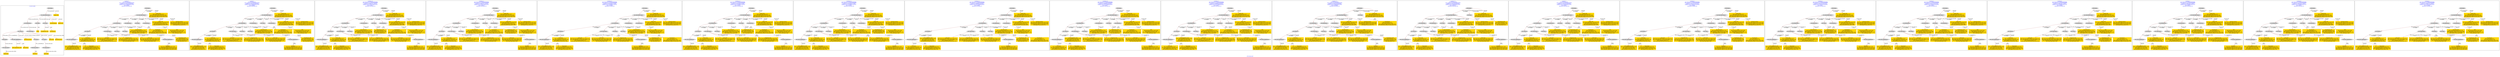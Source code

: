 digraph n0 {
fontcolor="blue"
remincross="true"
label="s20-s-lacma.xml"
subgraph cluster_0 {
label="1-correct model"
n2[style="filled",color="white",fillcolor="lightgray",label="E12_Production1"];
n3[style="filled",color="white",fillcolor="lightgray",label="E21_Person1"];
n4[style="filled",color="white",fillcolor="lightgray",label="E52_Time-Span1"];
n5[style="filled",color="white",fillcolor="lightgray",label="E69_Death1"];
n6[style="filled",color="white",fillcolor="lightgray",label="E82_Actor_Appellation1"];
n7[shape="plaintext",style="filled",fillcolor="gold",label="Artwork_in_Focus"];
n8[style="filled",color="white",fillcolor="lightgray",label="E53_Place1"];
n9[style="filled",color="white",fillcolor="lightgray",label="E67_Birth1"];
n10[shape="plaintext",style="filled",fillcolor="gold",label="Artist_URI"];
n11[style="filled",color="white",fillcolor="lightgray",label="E22_Man-Made_Object1"];
n12[style="filled",color="white",fillcolor="lightgray",label="E35_Title1"];
n13[style="filled",color="white",fillcolor="lightgray",label="E55_Type1"];
n14[shape="plaintext",style="filled",fillcolor="gold",label="Artwork_Details"];
n15[shape="plaintext",style="filled",fillcolor="gold",label="Object_URI"];
n16[shape="plaintext",style="filled",fillcolor="gold",label="Title"];
n17[style="filled",color="white",fillcolor="lightgray",label="E38_Image1"];
n18[shape="plaintext",style="filled",fillcolor="gold",label="Image_URL"];
n19[style="filled",color="white",fillcolor="lightgray",label="E48_Place_Name1"];
n20[shape="plaintext",style="filled",fillcolor="gold",label="Residence"];
n21[shape="plaintext",style="filled",fillcolor="gold",label="Production_Year"];
n22[style="filled",color="white",fillcolor="lightgray",label="E52_Time-Span2"];
n23[shape="plaintext",style="filled",fillcolor="gold",label="birth_date"];
n24[style="filled",color="white",fillcolor="lightgray",label="E52_Time-Span3"];
n25[shape="plaintext",style="filled",fillcolor="gold",label="death_date"];
n26[shape="plaintext",style="filled",fillcolor="gold",label="Classification_URI"];
n27[shape="plaintext",style="filled",fillcolor="gold",label="Classification"];
n28[shape="plaintext",style="filled",fillcolor="gold",label="Artist_Appellation_URI"];
n29[shape="plaintext",style="filled",fillcolor="gold",label="Artist_Name"];
}
subgraph cluster_1 {
label="candidate 0\nlink coherence:0.92\nnode coherence:0.9166666666666666\nconfidence:0.5562787195457918\nmapping score:0.5386008430232004\ncost:24.99967\n-precision:0.48-recall:0.44"
n31[style="filled",color="white",fillcolor="lightgray",label="E12_Production1"];
n32[style="filled",color="white",fillcolor="lightgray",label="E21_Person1"];
n33[style="filled",color="white",fillcolor="lightgray",label="E52_Time-Span2"];
n34[style="filled",color="white",fillcolor="lightgray",label="E53_Place1"];
n35[style="filled",color="white",fillcolor="lightgray",label="E55_Type1"];
n36[style="filled",color="white",fillcolor="lightgray",label="E82_Actor_Appellation1"];
n37[style="filled",color="white",fillcolor="lightgray",label="E22_Man-Made_Object1"];
n38[style="filled",color="white",fillcolor="lightgray",label="E54_Dimension1"];
n39[style="filled",color="white",fillcolor="lightgray",label="E55_Type2"];
n40[style="filled",color="white",fillcolor="lightgray",label="E8_Acquisition1"];
n41[style="filled",color="white",fillcolor="lightgray",label="E38_Image1"];
n42[style="filled",color="white",fillcolor="lightgray",label="E44_Place_Appellation1"];
n43[shape="plaintext",style="filled",fillcolor="gold",label="birth_date\n[E52_Time-Span,P82a_begin_of_the_begin,0.571]\n[E52_Time-Span,P82_at_some_time_within,0.334]\n[E52_Time-Span,label,0.075]\n[E52_Time-Span,P82b_end_of_the_end,0.019]"];
n44[shape="plaintext",style="filled",fillcolor="gold",label="Classification_URI\n[E55_Type,classLink,0.719]\n[E57_Material,classLink,0.128]\n[E74_Group,classLink,0.127]\n[E55_Type,label,0.025]"];
n45[shape="plaintext",style="filled",fillcolor="gold",label="Production_Year\n[E52_Time-Span,P82b_end_of_the_end,0.379]\n[E52_Time-Span,P82_at_some_time_within,0.287]\n[E52_Time-Span,P82a_begin_of_the_begin,0.276]\n[E52_Time-Span,label,0.059]"];
n46[shape="plaintext",style="filled",fillcolor="gold",label="Object_URI\n[E22_Man-Made_Object,classLink,0.802]\n[E30_Right,P3_has_note,0.072]\n[E82_Actor_Appellation,label,0.068]\n[E8_Acquisition,P3_has_note,0.059]"];
n47[shape="plaintext",style="filled",fillcolor="gold",label="Title\n[E8_Acquisition,P3_has_note,0.299]\n[E30_Right,P3_has_note,0.29]\n[E33_Linguistic_Object,P3_has_note,0.245]\n[E35_Title,label,0.166]"];
n48[shape="plaintext",style="filled",fillcolor="gold",label="Artist_Appellation_URI\n[E82_Actor_Appellation,classLink,0.928]\n[E21_Person,classLink,0.048]\n[E30_Right,P3_has_note,0.013]\n[E8_Acquisition,P3_has_note,0.011]"];
n49[shape="plaintext",style="filled",fillcolor="gold",label="Artist_Name\n[E82_Actor_Appellation,label,0.43]\n[E22_Man-Made_Object,classLink,0.207]\n[E33_Linguistic_Object,P3_has_note,0.184]\n[E30_Right,P3_has_note,0.179]"];
n50[shape="plaintext",style="filled",fillcolor="gold",label="Classification\n[E55_Type,label,0.477]\n[E55_Type,classLink,0.318]\n[E33_Linguistic_Object,P3_has_note,0.104]\n[E73_Information_Object,P3_has_note,0.101]"];
n51[shape="plaintext",style="filled",fillcolor="gold",label="Residence\n[E44_Place_Appellation,label,0.783]\n[E73_Information_Object,P3_has_note,0.078]\n[E22_Man-Made_Object,P3_has_note,0.076]\n[E33_Linguistic_Object,P3_has_note,0.063]"];
n52[shape="plaintext",style="filled",fillcolor="gold",label="Artwork_in_Focus\n[E22_Man-Made_Object,P3_has_note,0.342]\n[E73_Information_Object,P3_has_note,0.316]\n[E33_Linguistic_Object,P3_has_note,0.269]\n[E30_Right,P3_has_note,0.073]"];
n53[shape="plaintext",style="filled",fillcolor="gold",label="death_date\n[E52_Time-Span,P82_at_some_time_within,0.357]\n[E52_Time-Span,P82a_begin_of_the_begin,0.219]\n[E52_Time-Span,P82b_end_of_the_end,0.218]\n[E52_Time-Span,label,0.206]"];
n54[shape="plaintext",style="filled",fillcolor="gold",label="Artwork_Details\n[E54_Dimension,P3_has_note,0.723]\n[E33_Linguistic_Object,P3_has_note,0.139]\n[E73_Information_Object,P3_has_note,0.07]\n[E30_Right,P3_has_note,0.068]"];
n55[shape="plaintext",style="filled",fillcolor="gold",label="Image_URL\n[E38_Image,classLink,0.557]\n[E22_Man-Made_Object,classLink,0.406]\n[E22_Man-Made_Object,P3_has_note,0.021]\n[E73_Information_Object,P3_has_note,0.016]"];
n56[shape="plaintext",style="filled",fillcolor="gold",label="Artist_URI\n[E21_Person,classLink,0.421]\n[E82_Actor_Appellation,classLink,0.369]\n[E30_Right,P3_has_note,0.112]\n[E8_Acquisition,P3_has_note,0.098]"];
}
subgraph cluster_2 {
label="candidate 1\nlink coherence:0.92\nnode coherence:0.9166666666666666\nconfidence:0.5562787195457918\nmapping score:0.5386008430232004\ncost:24.99969\n-precision:0.48-recall:0.44"
n58[style="filled",color="white",fillcolor="lightgray",label="E12_Production1"];
n59[style="filled",color="white",fillcolor="lightgray",label="E21_Person1"];
n60[style="filled",color="white",fillcolor="lightgray",label="E52_Time-Span2"];
n61[style="filled",color="white",fillcolor="lightgray",label="E53_Place1"];
n62[style="filled",color="white",fillcolor="lightgray",label="E55_Type1"];
n63[style="filled",color="white",fillcolor="lightgray",label="E82_Actor_Appellation1"];
n64[style="filled",color="white",fillcolor="lightgray",label="E22_Man-Made_Object1"];
n65[style="filled",color="white",fillcolor="lightgray",label="E54_Dimension1"];
n66[style="filled",color="white",fillcolor="lightgray",label="E55_Type3"];
n67[style="filled",color="white",fillcolor="lightgray",label="E8_Acquisition1"];
n68[style="filled",color="white",fillcolor="lightgray",label="E38_Image1"];
n69[style="filled",color="white",fillcolor="lightgray",label="E44_Place_Appellation1"];
n70[shape="plaintext",style="filled",fillcolor="gold",label="Classification\n[E55_Type,label,0.477]\n[E55_Type,classLink,0.318]\n[E33_Linguistic_Object,P3_has_note,0.104]\n[E73_Information_Object,P3_has_note,0.101]"];
n71[shape="plaintext",style="filled",fillcolor="gold",label="birth_date\n[E52_Time-Span,P82a_begin_of_the_begin,0.571]\n[E52_Time-Span,P82_at_some_time_within,0.334]\n[E52_Time-Span,label,0.075]\n[E52_Time-Span,P82b_end_of_the_end,0.019]"];
n72[shape="plaintext",style="filled",fillcolor="gold",label="Classification_URI\n[E55_Type,classLink,0.719]\n[E57_Material,classLink,0.128]\n[E74_Group,classLink,0.127]\n[E55_Type,label,0.025]"];
n73[shape="plaintext",style="filled",fillcolor="gold",label="Production_Year\n[E52_Time-Span,P82b_end_of_the_end,0.379]\n[E52_Time-Span,P82_at_some_time_within,0.287]\n[E52_Time-Span,P82a_begin_of_the_begin,0.276]\n[E52_Time-Span,label,0.059]"];
n74[shape="plaintext",style="filled",fillcolor="gold",label="Object_URI\n[E22_Man-Made_Object,classLink,0.802]\n[E30_Right,P3_has_note,0.072]\n[E82_Actor_Appellation,label,0.068]\n[E8_Acquisition,P3_has_note,0.059]"];
n75[shape="plaintext",style="filled",fillcolor="gold",label="Title\n[E8_Acquisition,P3_has_note,0.299]\n[E30_Right,P3_has_note,0.29]\n[E33_Linguistic_Object,P3_has_note,0.245]\n[E35_Title,label,0.166]"];
n76[shape="plaintext",style="filled",fillcolor="gold",label="Artist_Appellation_URI\n[E82_Actor_Appellation,classLink,0.928]\n[E21_Person,classLink,0.048]\n[E30_Right,P3_has_note,0.013]\n[E8_Acquisition,P3_has_note,0.011]"];
n77[shape="plaintext",style="filled",fillcolor="gold",label="Artist_Name\n[E82_Actor_Appellation,label,0.43]\n[E22_Man-Made_Object,classLink,0.207]\n[E33_Linguistic_Object,P3_has_note,0.184]\n[E30_Right,P3_has_note,0.179]"];
n78[shape="plaintext",style="filled",fillcolor="gold",label="Residence\n[E44_Place_Appellation,label,0.783]\n[E73_Information_Object,P3_has_note,0.078]\n[E22_Man-Made_Object,P3_has_note,0.076]\n[E33_Linguistic_Object,P3_has_note,0.063]"];
n79[shape="plaintext",style="filled",fillcolor="gold",label="Artwork_in_Focus\n[E22_Man-Made_Object,P3_has_note,0.342]\n[E73_Information_Object,P3_has_note,0.316]\n[E33_Linguistic_Object,P3_has_note,0.269]\n[E30_Right,P3_has_note,0.073]"];
n80[shape="plaintext",style="filled",fillcolor="gold",label="death_date\n[E52_Time-Span,P82_at_some_time_within,0.357]\n[E52_Time-Span,P82a_begin_of_the_begin,0.219]\n[E52_Time-Span,P82b_end_of_the_end,0.218]\n[E52_Time-Span,label,0.206]"];
n81[shape="plaintext",style="filled",fillcolor="gold",label="Artwork_Details\n[E54_Dimension,P3_has_note,0.723]\n[E33_Linguistic_Object,P3_has_note,0.139]\n[E73_Information_Object,P3_has_note,0.07]\n[E30_Right,P3_has_note,0.068]"];
n82[shape="plaintext",style="filled",fillcolor="gold",label="Image_URL\n[E38_Image,classLink,0.557]\n[E22_Man-Made_Object,classLink,0.406]\n[E22_Man-Made_Object,P3_has_note,0.021]\n[E73_Information_Object,P3_has_note,0.016]"];
n83[shape="plaintext",style="filled",fillcolor="gold",label="Artist_URI\n[E21_Person,classLink,0.421]\n[E82_Actor_Appellation,classLink,0.369]\n[E30_Right,P3_has_note,0.112]\n[E8_Acquisition,P3_has_note,0.098]"];
}
subgraph cluster_3 {
label="candidate 10\nlink coherence:0.9166666666666666\nnode coherence:0.9130434782608695\nconfidence:0.5389972517300258\nmapping score:0.5435373861874413\ncost:122.99971\n-precision:0.58-recall:0.52"
n85[style="filled",color="white",fillcolor="lightgray",label="E12_Production1"];
n86[style="filled",color="white",fillcolor="lightgray",label="E21_Person1"];
n87[style="filled",color="white",fillcolor="lightgray",label="E52_Time-Span2"];
n88[style="filled",color="white",fillcolor="lightgray",label="E53_Place1"];
n89[style="filled",color="white",fillcolor="lightgray",label="E82_Actor_Appellation1"];
n90[style="filled",color="white",fillcolor="lightgray",label="E22_Man-Made_Object1"];
n91[style="filled",color="white",fillcolor="lightgray",label="E54_Dimension1"];
n92[style="filled",color="white",fillcolor="lightgray",label="E55_Type2"];
n93[style="filled",color="white",fillcolor="lightgray",label="E8_Acquisition1"];
n94[style="filled",color="white",fillcolor="lightgray",label="E38_Image1"];
n95[style="filled",color="white",fillcolor="lightgray",label="E44_Place_Appellation1"];
n96[shape="plaintext",style="filled",fillcolor="gold",label="birth_date\n[E52_Time-Span,P82a_begin_of_the_begin,0.571]\n[E52_Time-Span,P82_at_some_time_within,0.334]\n[E52_Time-Span,label,0.075]\n[E52_Time-Span,P82b_end_of_the_end,0.019]"];
n97[shape="plaintext",style="filled",fillcolor="gold",label="Object_URI\n[E22_Man-Made_Object,classLink,0.802]\n[E30_Right,P3_has_note,0.072]\n[E82_Actor_Appellation,label,0.068]\n[E8_Acquisition,P3_has_note,0.059]"];
n98[shape="plaintext",style="filled",fillcolor="gold",label="Title\n[E8_Acquisition,P3_has_note,0.299]\n[E30_Right,P3_has_note,0.29]\n[E33_Linguistic_Object,P3_has_note,0.245]\n[E35_Title,label,0.166]"];
n99[shape="plaintext",style="filled",fillcolor="gold",label="Artist_Appellation_URI\n[E82_Actor_Appellation,classLink,0.928]\n[E21_Person,classLink,0.048]\n[E30_Right,P3_has_note,0.013]\n[E8_Acquisition,P3_has_note,0.011]"];
n100[shape="plaintext",style="filled",fillcolor="gold",label="Artist_Name\n[E82_Actor_Appellation,label,0.43]\n[E22_Man-Made_Object,classLink,0.207]\n[E33_Linguistic_Object,P3_has_note,0.184]\n[E30_Right,P3_has_note,0.179]"];
n101[shape="plaintext",style="filled",fillcolor="gold",label="Classification_URI\n[E55_Type,classLink,0.719]\n[E57_Material,classLink,0.128]\n[E74_Group,classLink,0.127]\n[E55_Type,label,0.025]"];
n102[shape="plaintext",style="filled",fillcolor="gold",label="Classification\n[E55_Type,label,0.477]\n[E55_Type,classLink,0.318]\n[E33_Linguistic_Object,P3_has_note,0.104]\n[E73_Information_Object,P3_has_note,0.101]"];
n103[shape="plaintext",style="filled",fillcolor="gold",label="Residence\n[E44_Place_Appellation,label,0.783]\n[E73_Information_Object,P3_has_note,0.078]\n[E22_Man-Made_Object,P3_has_note,0.076]\n[E33_Linguistic_Object,P3_has_note,0.063]"];
n104[shape="plaintext",style="filled",fillcolor="gold",label="Artwork_in_Focus\n[E22_Man-Made_Object,P3_has_note,0.342]\n[E73_Information_Object,P3_has_note,0.316]\n[E33_Linguistic_Object,P3_has_note,0.269]\n[E30_Right,P3_has_note,0.073]"];
n105[shape="plaintext",style="filled",fillcolor="gold",label="Production_Year\n[E52_Time-Span,P82b_end_of_the_end,0.379]\n[E52_Time-Span,P82_at_some_time_within,0.287]\n[E52_Time-Span,P82a_begin_of_the_begin,0.276]\n[E52_Time-Span,label,0.059]"];
n106[shape="plaintext",style="filled",fillcolor="gold",label="Artwork_Details\n[E54_Dimension,P3_has_note,0.723]\n[E33_Linguistic_Object,P3_has_note,0.139]\n[E73_Information_Object,P3_has_note,0.07]\n[E30_Right,P3_has_note,0.068]"];
n107[shape="plaintext",style="filled",fillcolor="gold",label="death_date\n[E52_Time-Span,P82_at_some_time_within,0.357]\n[E52_Time-Span,P82a_begin_of_the_begin,0.219]\n[E52_Time-Span,P82b_end_of_the_end,0.218]\n[E52_Time-Span,label,0.206]"];
n108[shape="plaintext",style="filled",fillcolor="gold",label="Image_URL\n[E38_Image,classLink,0.557]\n[E22_Man-Made_Object,classLink,0.406]\n[E22_Man-Made_Object,P3_has_note,0.021]\n[E73_Information_Object,P3_has_note,0.016]"];
n109[shape="plaintext",style="filled",fillcolor="gold",label="Artist_URI\n[E21_Person,classLink,0.421]\n[E82_Actor_Appellation,classLink,0.369]\n[E30_Right,P3_has_note,0.112]\n[E8_Acquisition,P3_has_note,0.098]"];
}
subgraph cluster_4 {
label="candidate 11\nlink coherence:0.9166666666666666\nnode coherence:0.9130434782608695\nconfidence:0.5389972517300258\nmapping score:0.5435373861874413\ncost:122.99973\n-precision:0.58-recall:0.52"
n111[style="filled",color="white",fillcolor="lightgray",label="E12_Production1"];
n112[style="filled",color="white",fillcolor="lightgray",label="E21_Person1"];
n113[style="filled",color="white",fillcolor="lightgray",label="E52_Time-Span2"];
n114[style="filled",color="white",fillcolor="lightgray",label="E53_Place1"];
n115[style="filled",color="white",fillcolor="lightgray",label="E82_Actor_Appellation1"];
n116[style="filled",color="white",fillcolor="lightgray",label="E22_Man-Made_Object1"];
n117[style="filled",color="white",fillcolor="lightgray",label="E54_Dimension1"];
n118[style="filled",color="white",fillcolor="lightgray",label="E55_Type3"];
n119[style="filled",color="white",fillcolor="lightgray",label="E8_Acquisition1"];
n120[style="filled",color="white",fillcolor="lightgray",label="E38_Image1"];
n121[style="filled",color="white",fillcolor="lightgray",label="E44_Place_Appellation1"];
n122[shape="plaintext",style="filled",fillcolor="gold",label="Classification\n[E55_Type,label,0.477]\n[E55_Type,classLink,0.318]\n[E33_Linguistic_Object,P3_has_note,0.104]\n[E73_Information_Object,P3_has_note,0.101]"];
n123[shape="plaintext",style="filled",fillcolor="gold",label="birth_date\n[E52_Time-Span,P82a_begin_of_the_begin,0.571]\n[E52_Time-Span,P82_at_some_time_within,0.334]\n[E52_Time-Span,label,0.075]\n[E52_Time-Span,P82b_end_of_the_end,0.019]"];
n124[shape="plaintext",style="filled",fillcolor="gold",label="Object_URI\n[E22_Man-Made_Object,classLink,0.802]\n[E30_Right,P3_has_note,0.072]\n[E82_Actor_Appellation,label,0.068]\n[E8_Acquisition,P3_has_note,0.059]"];
n125[shape="plaintext",style="filled",fillcolor="gold",label="Classification_URI\n[E55_Type,classLink,0.719]\n[E57_Material,classLink,0.128]\n[E74_Group,classLink,0.127]\n[E55_Type,label,0.025]"];
n126[shape="plaintext",style="filled",fillcolor="gold",label="Title\n[E8_Acquisition,P3_has_note,0.299]\n[E30_Right,P3_has_note,0.29]\n[E33_Linguistic_Object,P3_has_note,0.245]\n[E35_Title,label,0.166]"];
n127[shape="plaintext",style="filled",fillcolor="gold",label="Artist_Appellation_URI\n[E82_Actor_Appellation,classLink,0.928]\n[E21_Person,classLink,0.048]\n[E30_Right,P3_has_note,0.013]\n[E8_Acquisition,P3_has_note,0.011]"];
n128[shape="plaintext",style="filled",fillcolor="gold",label="Artist_Name\n[E82_Actor_Appellation,label,0.43]\n[E22_Man-Made_Object,classLink,0.207]\n[E33_Linguistic_Object,P3_has_note,0.184]\n[E30_Right,P3_has_note,0.179]"];
n129[shape="plaintext",style="filled",fillcolor="gold",label="Residence\n[E44_Place_Appellation,label,0.783]\n[E73_Information_Object,P3_has_note,0.078]\n[E22_Man-Made_Object,P3_has_note,0.076]\n[E33_Linguistic_Object,P3_has_note,0.063]"];
n130[shape="plaintext",style="filled",fillcolor="gold",label="Artwork_in_Focus\n[E22_Man-Made_Object,P3_has_note,0.342]\n[E73_Information_Object,P3_has_note,0.316]\n[E33_Linguistic_Object,P3_has_note,0.269]\n[E30_Right,P3_has_note,0.073]"];
n131[shape="plaintext",style="filled",fillcolor="gold",label="Production_Year\n[E52_Time-Span,P82b_end_of_the_end,0.379]\n[E52_Time-Span,P82_at_some_time_within,0.287]\n[E52_Time-Span,P82a_begin_of_the_begin,0.276]\n[E52_Time-Span,label,0.059]"];
n132[shape="plaintext",style="filled",fillcolor="gold",label="Artwork_Details\n[E54_Dimension,P3_has_note,0.723]\n[E33_Linguistic_Object,P3_has_note,0.139]\n[E73_Information_Object,P3_has_note,0.07]\n[E30_Right,P3_has_note,0.068]"];
n133[shape="plaintext",style="filled",fillcolor="gold",label="death_date\n[E52_Time-Span,P82_at_some_time_within,0.357]\n[E52_Time-Span,P82a_begin_of_the_begin,0.219]\n[E52_Time-Span,P82b_end_of_the_end,0.218]\n[E52_Time-Span,label,0.206]"];
n134[shape="plaintext",style="filled",fillcolor="gold",label="Image_URL\n[E38_Image,classLink,0.557]\n[E22_Man-Made_Object,classLink,0.406]\n[E22_Man-Made_Object,P3_has_note,0.021]\n[E73_Information_Object,P3_has_note,0.016]"];
n135[shape="plaintext",style="filled",fillcolor="gold",label="Artist_URI\n[E21_Person,classLink,0.421]\n[E82_Actor_Appellation,classLink,0.369]\n[E30_Right,P3_has_note,0.112]\n[E8_Acquisition,P3_has_note,0.098]"];
}
subgraph cluster_5 {
label="candidate 12\nlink coherence:0.9166666666666666\nnode coherence:0.9130434782608695\nconfidence:0.5334495947470085\nmapping score:0.5416881671931022\ncost:122.99969\n-precision:0.5-recall:0.44"
n137[style="filled",color="white",fillcolor="lightgray",label="E12_Production1"];
n138[style="filled",color="white",fillcolor="lightgray",label="E21_Person1"];
n139[style="filled",color="white",fillcolor="lightgray",label="E52_Time-Span2"];
n140[style="filled",color="white",fillcolor="lightgray",label="E53_Place1"];
n141[style="filled",color="white",fillcolor="lightgray",label="E55_Type1"];
n142[style="filled",color="white",fillcolor="lightgray",label="E82_Actor_Appellation1"];
n143[style="filled",color="white",fillcolor="lightgray",label="E22_Man-Made_Object1"];
n144[style="filled",color="white",fillcolor="lightgray",label="E54_Dimension1"];
n145[style="filled",color="white",fillcolor="lightgray",label="E8_Acquisition1"];
n146[style="filled",color="white",fillcolor="lightgray",label="E38_Image1"];
n147[style="filled",color="white",fillcolor="lightgray",label="E44_Place_Appellation1"];
n148[shape="plaintext",style="filled",fillcolor="gold",label="birth_date\n[E52_Time-Span,P82a_begin_of_the_begin,0.571]\n[E52_Time-Span,P82_at_some_time_within,0.334]\n[E52_Time-Span,label,0.075]\n[E52_Time-Span,P82b_end_of_the_end,0.019]"];
n149[shape="plaintext",style="filled",fillcolor="gold",label="Classification_URI\n[E55_Type,classLink,0.719]\n[E57_Material,classLink,0.128]\n[E74_Group,classLink,0.127]\n[E55_Type,label,0.025]"];
n150[shape="plaintext",style="filled",fillcolor="gold",label="Object_URI\n[E22_Man-Made_Object,classLink,0.802]\n[E30_Right,P3_has_note,0.072]\n[E82_Actor_Appellation,label,0.068]\n[E8_Acquisition,P3_has_note,0.059]"];
n151[shape="plaintext",style="filled",fillcolor="gold",label="Title\n[E8_Acquisition,P3_has_note,0.299]\n[E30_Right,P3_has_note,0.29]\n[E33_Linguistic_Object,P3_has_note,0.245]\n[E35_Title,label,0.166]"];
n152[shape="plaintext",style="filled",fillcolor="gold",label="Artist_Appellation_URI\n[E82_Actor_Appellation,classLink,0.928]\n[E21_Person,classLink,0.048]\n[E30_Right,P3_has_note,0.013]\n[E8_Acquisition,P3_has_note,0.011]"];
n153[shape="plaintext",style="filled",fillcolor="gold",label="Artist_Name\n[E82_Actor_Appellation,label,0.43]\n[E22_Man-Made_Object,classLink,0.207]\n[E33_Linguistic_Object,P3_has_note,0.184]\n[E30_Right,P3_has_note,0.179]"];
n154[shape="plaintext",style="filled",fillcolor="gold",label="Residence\n[E44_Place_Appellation,label,0.783]\n[E73_Information_Object,P3_has_note,0.078]\n[E22_Man-Made_Object,P3_has_note,0.076]\n[E33_Linguistic_Object,P3_has_note,0.063]"];
n155[shape="plaintext",style="filled",fillcolor="gold",label="Artwork_in_Focus\n[E22_Man-Made_Object,P3_has_note,0.342]\n[E73_Information_Object,P3_has_note,0.316]\n[E33_Linguistic_Object,P3_has_note,0.269]\n[E30_Right,P3_has_note,0.073]"];
n156[shape="plaintext",style="filled",fillcolor="gold",label="death_date\n[E52_Time-Span,P82_at_some_time_within,0.357]\n[E52_Time-Span,P82a_begin_of_the_begin,0.219]\n[E52_Time-Span,P82b_end_of_the_end,0.218]\n[E52_Time-Span,label,0.206]"];
n157[shape="plaintext",style="filled",fillcolor="gold",label="Artwork_Details\n[E54_Dimension,P3_has_note,0.723]\n[E33_Linguistic_Object,P3_has_note,0.139]\n[E73_Information_Object,P3_has_note,0.07]\n[E30_Right,P3_has_note,0.068]"];
n158[shape="plaintext",style="filled",fillcolor="gold",label="Production_Year\n[E52_Time-Span,P82b_end_of_the_end,0.379]\n[E52_Time-Span,P82_at_some_time_within,0.287]\n[E52_Time-Span,P82a_begin_of_the_begin,0.276]\n[E52_Time-Span,label,0.059]"];
n159[shape="plaintext",style="filled",fillcolor="gold",label="Image_URL\n[E38_Image,classLink,0.557]\n[E22_Man-Made_Object,classLink,0.406]\n[E22_Man-Made_Object,P3_has_note,0.021]\n[E73_Information_Object,P3_has_note,0.016]"];
n160[shape="plaintext",style="filled",fillcolor="gold",label="Classification\n[E55_Type,label,0.477]\n[E55_Type,classLink,0.318]\n[E33_Linguistic_Object,P3_has_note,0.104]\n[E73_Information_Object,P3_has_note,0.101]"];
n161[shape="plaintext",style="filled",fillcolor="gold",label="Artist_URI\n[E21_Person,classLink,0.421]\n[E82_Actor_Appellation,classLink,0.369]\n[E30_Right,P3_has_note,0.112]\n[E8_Acquisition,P3_has_note,0.098]"];
}
subgraph cluster_6 {
label="candidate 13\nlink coherence:0.9166666666666666\nnode coherence:0.9130434782608695\nconfidence:0.5334495947470085\nmapping score:0.5416881671931022\ncost:122.99971\n-precision:0.54-recall:0.48"
n163[style="filled",color="white",fillcolor="lightgray",label="E12_Production1"];
n164[style="filled",color="white",fillcolor="lightgray",label="E21_Person1"];
n165[style="filled",color="white",fillcolor="lightgray",label="E52_Time-Span2"];
n166[style="filled",color="white",fillcolor="lightgray",label="E53_Place1"];
n167[style="filled",color="white",fillcolor="lightgray",label="E82_Actor_Appellation1"];
n168[style="filled",color="white",fillcolor="lightgray",label="E22_Man-Made_Object1"];
n169[style="filled",color="white",fillcolor="lightgray",label="E54_Dimension1"];
n170[style="filled",color="white",fillcolor="lightgray",label="E55_Type2"];
n171[style="filled",color="white",fillcolor="lightgray",label="E8_Acquisition1"];
n172[style="filled",color="white",fillcolor="lightgray",label="E38_Image1"];
n173[style="filled",color="white",fillcolor="lightgray",label="E44_Place_Appellation1"];
n174[shape="plaintext",style="filled",fillcolor="gold",label="birth_date\n[E52_Time-Span,P82a_begin_of_the_begin,0.571]\n[E52_Time-Span,P82_at_some_time_within,0.334]\n[E52_Time-Span,label,0.075]\n[E52_Time-Span,P82b_end_of_the_end,0.019]"];
n175[shape="plaintext",style="filled",fillcolor="gold",label="Object_URI\n[E22_Man-Made_Object,classLink,0.802]\n[E30_Right,P3_has_note,0.072]\n[E82_Actor_Appellation,label,0.068]\n[E8_Acquisition,P3_has_note,0.059]"];
n176[shape="plaintext",style="filled",fillcolor="gold",label="Title\n[E8_Acquisition,P3_has_note,0.299]\n[E30_Right,P3_has_note,0.29]\n[E33_Linguistic_Object,P3_has_note,0.245]\n[E35_Title,label,0.166]"];
n177[shape="plaintext",style="filled",fillcolor="gold",label="Artist_Appellation_URI\n[E82_Actor_Appellation,classLink,0.928]\n[E21_Person,classLink,0.048]\n[E30_Right,P3_has_note,0.013]\n[E8_Acquisition,P3_has_note,0.011]"];
n178[shape="plaintext",style="filled",fillcolor="gold",label="Artist_Name\n[E82_Actor_Appellation,label,0.43]\n[E22_Man-Made_Object,classLink,0.207]\n[E33_Linguistic_Object,P3_has_note,0.184]\n[E30_Right,P3_has_note,0.179]"];
n179[shape="plaintext",style="filled",fillcolor="gold",label="Classification_URI\n[E55_Type,classLink,0.719]\n[E57_Material,classLink,0.128]\n[E74_Group,classLink,0.127]\n[E55_Type,label,0.025]"];
n180[shape="plaintext",style="filled",fillcolor="gold",label="Classification\n[E55_Type,label,0.477]\n[E55_Type,classLink,0.318]\n[E33_Linguistic_Object,P3_has_note,0.104]\n[E73_Information_Object,P3_has_note,0.101]"];
n181[shape="plaintext",style="filled",fillcolor="gold",label="Residence\n[E44_Place_Appellation,label,0.783]\n[E73_Information_Object,P3_has_note,0.078]\n[E22_Man-Made_Object,P3_has_note,0.076]\n[E33_Linguistic_Object,P3_has_note,0.063]"];
n182[shape="plaintext",style="filled",fillcolor="gold",label="Artwork_in_Focus\n[E22_Man-Made_Object,P3_has_note,0.342]\n[E73_Information_Object,P3_has_note,0.316]\n[E33_Linguistic_Object,P3_has_note,0.269]\n[E30_Right,P3_has_note,0.073]"];
n183[shape="plaintext",style="filled",fillcolor="gold",label="death_date\n[E52_Time-Span,P82_at_some_time_within,0.357]\n[E52_Time-Span,P82a_begin_of_the_begin,0.219]\n[E52_Time-Span,P82b_end_of_the_end,0.218]\n[E52_Time-Span,label,0.206]"];
n184[shape="plaintext",style="filled",fillcolor="gold",label="Artwork_Details\n[E54_Dimension,P3_has_note,0.723]\n[E33_Linguistic_Object,P3_has_note,0.139]\n[E73_Information_Object,P3_has_note,0.07]\n[E30_Right,P3_has_note,0.068]"];
n185[shape="plaintext",style="filled",fillcolor="gold",label="Production_Year\n[E52_Time-Span,P82b_end_of_the_end,0.379]\n[E52_Time-Span,P82_at_some_time_within,0.287]\n[E52_Time-Span,P82a_begin_of_the_begin,0.276]\n[E52_Time-Span,label,0.059]"];
n186[shape="plaintext",style="filled",fillcolor="gold",label="Image_URL\n[E38_Image,classLink,0.557]\n[E22_Man-Made_Object,classLink,0.406]\n[E22_Man-Made_Object,P3_has_note,0.021]\n[E73_Information_Object,P3_has_note,0.016]"];
n187[shape="plaintext",style="filled",fillcolor="gold",label="Artist_URI\n[E21_Person,classLink,0.421]\n[E82_Actor_Appellation,classLink,0.369]\n[E30_Right,P3_has_note,0.112]\n[E8_Acquisition,P3_has_note,0.098]"];
}
subgraph cluster_7 {
label="candidate 14\nlink coherence:0.9166666666666666\nnode coherence:0.9130434782608695\nconfidence:0.5334495947470085\nmapping score:0.5416881671931022\ncost:122.99973\n-precision:0.54-recall:0.48"
n189[style="filled",color="white",fillcolor="lightgray",label="E12_Production1"];
n190[style="filled",color="white",fillcolor="lightgray",label="E21_Person1"];
n191[style="filled",color="white",fillcolor="lightgray",label="E52_Time-Span2"];
n192[style="filled",color="white",fillcolor="lightgray",label="E53_Place1"];
n193[style="filled",color="white",fillcolor="lightgray",label="E82_Actor_Appellation1"];
n194[style="filled",color="white",fillcolor="lightgray",label="E22_Man-Made_Object1"];
n195[style="filled",color="white",fillcolor="lightgray",label="E54_Dimension1"];
n196[style="filled",color="white",fillcolor="lightgray",label="E55_Type3"];
n197[style="filled",color="white",fillcolor="lightgray",label="E8_Acquisition1"];
n198[style="filled",color="white",fillcolor="lightgray",label="E38_Image1"];
n199[style="filled",color="white",fillcolor="lightgray",label="E44_Place_Appellation1"];
n200[shape="plaintext",style="filled",fillcolor="gold",label="Classification\n[E55_Type,label,0.477]\n[E55_Type,classLink,0.318]\n[E33_Linguistic_Object,P3_has_note,0.104]\n[E73_Information_Object,P3_has_note,0.101]"];
n201[shape="plaintext",style="filled",fillcolor="gold",label="birth_date\n[E52_Time-Span,P82a_begin_of_the_begin,0.571]\n[E52_Time-Span,P82_at_some_time_within,0.334]\n[E52_Time-Span,label,0.075]\n[E52_Time-Span,P82b_end_of_the_end,0.019]"];
n202[shape="plaintext",style="filled",fillcolor="gold",label="Object_URI\n[E22_Man-Made_Object,classLink,0.802]\n[E30_Right,P3_has_note,0.072]\n[E82_Actor_Appellation,label,0.068]\n[E8_Acquisition,P3_has_note,0.059]"];
n203[shape="plaintext",style="filled",fillcolor="gold",label="Classification_URI\n[E55_Type,classLink,0.719]\n[E57_Material,classLink,0.128]\n[E74_Group,classLink,0.127]\n[E55_Type,label,0.025]"];
n204[shape="plaintext",style="filled",fillcolor="gold",label="Title\n[E8_Acquisition,P3_has_note,0.299]\n[E30_Right,P3_has_note,0.29]\n[E33_Linguistic_Object,P3_has_note,0.245]\n[E35_Title,label,0.166]"];
n205[shape="plaintext",style="filled",fillcolor="gold",label="Artist_Appellation_URI\n[E82_Actor_Appellation,classLink,0.928]\n[E21_Person,classLink,0.048]\n[E30_Right,P3_has_note,0.013]\n[E8_Acquisition,P3_has_note,0.011]"];
n206[shape="plaintext",style="filled",fillcolor="gold",label="Artist_Name\n[E82_Actor_Appellation,label,0.43]\n[E22_Man-Made_Object,classLink,0.207]\n[E33_Linguistic_Object,P3_has_note,0.184]\n[E30_Right,P3_has_note,0.179]"];
n207[shape="plaintext",style="filled",fillcolor="gold",label="Residence\n[E44_Place_Appellation,label,0.783]\n[E73_Information_Object,P3_has_note,0.078]\n[E22_Man-Made_Object,P3_has_note,0.076]\n[E33_Linguistic_Object,P3_has_note,0.063]"];
n208[shape="plaintext",style="filled",fillcolor="gold",label="Artwork_in_Focus\n[E22_Man-Made_Object,P3_has_note,0.342]\n[E73_Information_Object,P3_has_note,0.316]\n[E33_Linguistic_Object,P3_has_note,0.269]\n[E30_Right,P3_has_note,0.073]"];
n209[shape="plaintext",style="filled",fillcolor="gold",label="death_date\n[E52_Time-Span,P82_at_some_time_within,0.357]\n[E52_Time-Span,P82a_begin_of_the_begin,0.219]\n[E52_Time-Span,P82b_end_of_the_end,0.218]\n[E52_Time-Span,label,0.206]"];
n210[shape="plaintext",style="filled",fillcolor="gold",label="Artwork_Details\n[E54_Dimension,P3_has_note,0.723]\n[E33_Linguistic_Object,P3_has_note,0.139]\n[E73_Information_Object,P3_has_note,0.07]\n[E30_Right,P3_has_note,0.068]"];
n211[shape="plaintext",style="filled",fillcolor="gold",label="Production_Year\n[E52_Time-Span,P82b_end_of_the_end,0.379]\n[E52_Time-Span,P82_at_some_time_within,0.287]\n[E52_Time-Span,P82a_begin_of_the_begin,0.276]\n[E52_Time-Span,label,0.059]"];
n212[shape="plaintext",style="filled",fillcolor="gold",label="Image_URL\n[E38_Image,classLink,0.557]\n[E22_Man-Made_Object,classLink,0.406]\n[E22_Man-Made_Object,P3_has_note,0.021]\n[E73_Information_Object,P3_has_note,0.016]"];
n213[shape="plaintext",style="filled",fillcolor="gold",label="Artist_URI\n[E21_Person,classLink,0.421]\n[E82_Actor_Appellation,classLink,0.369]\n[E30_Right,P3_has_note,0.112]\n[E8_Acquisition,P3_has_note,0.098]"];
}
subgraph cluster_8 {
label="candidate 15\nlink coherence:0.9166666666666666\nnode coherence:0.9130434782608695\nconfidence:0.4896869100397632\nmapping score:0.5271006056240205\ncost:23.99969\n-precision:0.42-recall:0.37"
n215[style="filled",color="white",fillcolor="lightgray",label="E12_Production1"];
n216[style="filled",color="white",fillcolor="lightgray",label="E21_Person1"];
n217[style="filled",color="white",fillcolor="lightgray",label="E52_Time-Span2"];
n218[style="filled",color="white",fillcolor="lightgray",label="E53_Place1"];
n219[style="filled",color="white",fillcolor="lightgray",label="E55_Type1"];
n220[style="filled",color="white",fillcolor="lightgray",label="E82_Actor_Appellation1"];
n221[style="filled",color="white",fillcolor="lightgray",label="E22_Man-Made_Object1"];
n222[style="filled",color="white",fillcolor="lightgray",label="E54_Dimension1"];
n223[style="filled",color="white",fillcolor="lightgray",label="E8_Acquisition1"];
n224[style="filled",color="white",fillcolor="lightgray",label="E38_Image1"];
n225[style="filled",color="white",fillcolor="lightgray",label="E44_Place_Appellation1"];
n226[shape="plaintext",style="filled",fillcolor="gold",label="birth_date\n[E52_Time-Span,P82a_begin_of_the_begin,0.571]\n[E52_Time-Span,P82_at_some_time_within,0.334]\n[E52_Time-Span,label,0.075]\n[E52_Time-Span,P82b_end_of_the_end,0.019]"];
n227[shape="plaintext",style="filled",fillcolor="gold",label="Classification_URI\n[E55_Type,classLink,0.719]\n[E57_Material,classLink,0.128]\n[E74_Group,classLink,0.127]\n[E55_Type,label,0.025]"];
n228[shape="plaintext",style="filled",fillcolor="gold",label="Production_Year\n[E52_Time-Span,P82b_end_of_the_end,0.379]\n[E52_Time-Span,P82_at_some_time_within,0.287]\n[E52_Time-Span,P82a_begin_of_the_begin,0.276]\n[E52_Time-Span,label,0.059]"];
n229[shape="plaintext",style="filled",fillcolor="gold",label="Object_URI\n[E22_Man-Made_Object,classLink,0.802]\n[E30_Right,P3_has_note,0.072]\n[E82_Actor_Appellation,label,0.068]\n[E8_Acquisition,P3_has_note,0.059]"];
n230[shape="plaintext",style="filled",fillcolor="gold",label="Title\n[E8_Acquisition,P3_has_note,0.299]\n[E30_Right,P3_has_note,0.29]\n[E33_Linguistic_Object,P3_has_note,0.245]\n[E35_Title,label,0.166]"];
n231[shape="plaintext",style="filled",fillcolor="gold",label="Artist_URI\n[E21_Person,classLink,0.421]\n[E82_Actor_Appellation,classLink,0.369]\n[E30_Right,P3_has_note,0.112]\n[E8_Acquisition,P3_has_note,0.098]"];
n232[shape="plaintext",style="filled",fillcolor="gold",label="Artist_Name\n[E82_Actor_Appellation,label,0.43]\n[E22_Man-Made_Object,classLink,0.207]\n[E33_Linguistic_Object,P3_has_note,0.184]\n[E30_Right,P3_has_note,0.179]"];
n233[shape="plaintext",style="filled",fillcolor="gold",label="Residence\n[E44_Place_Appellation,label,0.783]\n[E73_Information_Object,P3_has_note,0.078]\n[E22_Man-Made_Object,P3_has_note,0.076]\n[E33_Linguistic_Object,P3_has_note,0.063]"];
n234[shape="plaintext",style="filled",fillcolor="gold",label="Artwork_in_Focus\n[E22_Man-Made_Object,P3_has_note,0.342]\n[E73_Information_Object,P3_has_note,0.316]\n[E33_Linguistic_Object,P3_has_note,0.269]\n[E30_Right,P3_has_note,0.073]"];
n235[shape="plaintext",style="filled",fillcolor="gold",label="death_date\n[E52_Time-Span,P82_at_some_time_within,0.357]\n[E52_Time-Span,P82a_begin_of_the_begin,0.219]\n[E52_Time-Span,P82b_end_of_the_end,0.218]\n[E52_Time-Span,label,0.206]"];
n236[shape="plaintext",style="filled",fillcolor="gold",label="Artwork_Details\n[E54_Dimension,P3_has_note,0.723]\n[E33_Linguistic_Object,P3_has_note,0.139]\n[E73_Information_Object,P3_has_note,0.07]\n[E30_Right,P3_has_note,0.068]"];
n237[shape="plaintext",style="filled",fillcolor="gold",label="Image_URL\n[E38_Image,classLink,0.557]\n[E22_Man-Made_Object,classLink,0.406]\n[E22_Man-Made_Object,P3_has_note,0.021]\n[E73_Information_Object,P3_has_note,0.016]"];
n238[shape="plaintext",style="filled",fillcolor="gold",label="Classification\n[E55_Type,label,0.477]\n[E55_Type,classLink,0.318]\n[E33_Linguistic_Object,P3_has_note,0.104]\n[E73_Information_Object,P3_has_note,0.101]"];
n239[shape="plaintext",style="filled",fillcolor="gold",label="Artist_Appellation_URI\n[E82_Actor_Appellation,classLink,0.928]\n[E21_Person,classLink,0.048]\n[E30_Right,P3_has_note,0.013]\n[E8_Acquisition,P3_has_note,0.011]"];
}
subgraph cluster_9 {
label="candidate 16\nlink coherence:0.9166666666666666\nnode coherence:0.9130434782608695\nconfidence:0.4896869100397632\nmapping score:0.5271006056240205\ncost:23.99971\n-precision:0.46-recall:0.41"
n241[style="filled",color="white",fillcolor="lightgray",label="E12_Production1"];
n242[style="filled",color="white",fillcolor="lightgray",label="E21_Person1"];
n243[style="filled",color="white",fillcolor="lightgray",label="E52_Time-Span2"];
n244[style="filled",color="white",fillcolor="lightgray",label="E53_Place1"];
n245[style="filled",color="white",fillcolor="lightgray",label="E82_Actor_Appellation1"];
n246[style="filled",color="white",fillcolor="lightgray",label="E22_Man-Made_Object1"];
n247[style="filled",color="white",fillcolor="lightgray",label="E54_Dimension1"];
n248[style="filled",color="white",fillcolor="lightgray",label="E55_Type2"];
n249[style="filled",color="white",fillcolor="lightgray",label="E8_Acquisition1"];
n250[style="filled",color="white",fillcolor="lightgray",label="E38_Image1"];
n251[style="filled",color="white",fillcolor="lightgray",label="E44_Place_Appellation1"];
n252[shape="plaintext",style="filled",fillcolor="gold",label="birth_date\n[E52_Time-Span,P82a_begin_of_the_begin,0.571]\n[E52_Time-Span,P82_at_some_time_within,0.334]\n[E52_Time-Span,label,0.075]\n[E52_Time-Span,P82b_end_of_the_end,0.019]"];
n253[shape="plaintext",style="filled",fillcolor="gold",label="Production_Year\n[E52_Time-Span,P82b_end_of_the_end,0.379]\n[E52_Time-Span,P82_at_some_time_within,0.287]\n[E52_Time-Span,P82a_begin_of_the_begin,0.276]\n[E52_Time-Span,label,0.059]"];
n254[shape="plaintext",style="filled",fillcolor="gold",label="Object_URI\n[E22_Man-Made_Object,classLink,0.802]\n[E30_Right,P3_has_note,0.072]\n[E82_Actor_Appellation,label,0.068]\n[E8_Acquisition,P3_has_note,0.059]"];
n255[shape="plaintext",style="filled",fillcolor="gold",label="Title\n[E8_Acquisition,P3_has_note,0.299]\n[E30_Right,P3_has_note,0.29]\n[E33_Linguistic_Object,P3_has_note,0.245]\n[E35_Title,label,0.166]"];
n256[shape="plaintext",style="filled",fillcolor="gold",label="Artist_URI\n[E21_Person,classLink,0.421]\n[E82_Actor_Appellation,classLink,0.369]\n[E30_Right,P3_has_note,0.112]\n[E8_Acquisition,P3_has_note,0.098]"];
n257[shape="plaintext",style="filled",fillcolor="gold",label="Artist_Name\n[E82_Actor_Appellation,label,0.43]\n[E22_Man-Made_Object,classLink,0.207]\n[E33_Linguistic_Object,P3_has_note,0.184]\n[E30_Right,P3_has_note,0.179]"];
n258[shape="plaintext",style="filled",fillcolor="gold",label="Classification_URI\n[E55_Type,classLink,0.719]\n[E57_Material,classLink,0.128]\n[E74_Group,classLink,0.127]\n[E55_Type,label,0.025]"];
n259[shape="plaintext",style="filled",fillcolor="gold",label="Classification\n[E55_Type,label,0.477]\n[E55_Type,classLink,0.318]\n[E33_Linguistic_Object,P3_has_note,0.104]\n[E73_Information_Object,P3_has_note,0.101]"];
n260[shape="plaintext",style="filled",fillcolor="gold",label="Residence\n[E44_Place_Appellation,label,0.783]\n[E73_Information_Object,P3_has_note,0.078]\n[E22_Man-Made_Object,P3_has_note,0.076]\n[E33_Linguistic_Object,P3_has_note,0.063]"];
n261[shape="plaintext",style="filled",fillcolor="gold",label="Artwork_in_Focus\n[E22_Man-Made_Object,P3_has_note,0.342]\n[E73_Information_Object,P3_has_note,0.316]\n[E33_Linguistic_Object,P3_has_note,0.269]\n[E30_Right,P3_has_note,0.073]"];
n262[shape="plaintext",style="filled",fillcolor="gold",label="death_date\n[E52_Time-Span,P82_at_some_time_within,0.357]\n[E52_Time-Span,P82a_begin_of_the_begin,0.219]\n[E52_Time-Span,P82b_end_of_the_end,0.218]\n[E52_Time-Span,label,0.206]"];
n263[shape="plaintext",style="filled",fillcolor="gold",label="Artwork_Details\n[E54_Dimension,P3_has_note,0.723]\n[E33_Linguistic_Object,P3_has_note,0.139]\n[E73_Information_Object,P3_has_note,0.07]\n[E30_Right,P3_has_note,0.068]"];
n264[shape="plaintext",style="filled",fillcolor="gold",label="Image_URL\n[E38_Image,classLink,0.557]\n[E22_Man-Made_Object,classLink,0.406]\n[E22_Man-Made_Object,P3_has_note,0.021]\n[E73_Information_Object,P3_has_note,0.016]"];
n265[shape="plaintext",style="filled",fillcolor="gold",label="Artist_Appellation_URI\n[E82_Actor_Appellation,classLink,0.928]\n[E21_Person,classLink,0.048]\n[E30_Right,P3_has_note,0.013]\n[E8_Acquisition,P3_has_note,0.011]"];
}
subgraph cluster_10 {
label="candidate 17\nlink coherence:0.9166666666666666\nnode coherence:0.9130434782608695\nconfidence:0.4896869100397632\nmapping score:0.5271006056240205\ncost:23.99973\n-precision:0.46-recall:0.41"
n267[style="filled",color="white",fillcolor="lightgray",label="E12_Production1"];
n268[style="filled",color="white",fillcolor="lightgray",label="E21_Person1"];
n269[style="filled",color="white",fillcolor="lightgray",label="E52_Time-Span2"];
n270[style="filled",color="white",fillcolor="lightgray",label="E53_Place1"];
n271[style="filled",color="white",fillcolor="lightgray",label="E82_Actor_Appellation1"];
n272[style="filled",color="white",fillcolor="lightgray",label="E22_Man-Made_Object1"];
n273[style="filled",color="white",fillcolor="lightgray",label="E54_Dimension1"];
n274[style="filled",color="white",fillcolor="lightgray",label="E55_Type3"];
n275[style="filled",color="white",fillcolor="lightgray",label="E8_Acquisition1"];
n276[style="filled",color="white",fillcolor="lightgray",label="E38_Image1"];
n277[style="filled",color="white",fillcolor="lightgray",label="E44_Place_Appellation1"];
n278[shape="plaintext",style="filled",fillcolor="gold",label="Classification\n[E55_Type,label,0.477]\n[E55_Type,classLink,0.318]\n[E33_Linguistic_Object,P3_has_note,0.104]\n[E73_Information_Object,P3_has_note,0.101]"];
n279[shape="plaintext",style="filled",fillcolor="gold",label="birth_date\n[E52_Time-Span,P82a_begin_of_the_begin,0.571]\n[E52_Time-Span,P82_at_some_time_within,0.334]\n[E52_Time-Span,label,0.075]\n[E52_Time-Span,P82b_end_of_the_end,0.019]"];
n280[shape="plaintext",style="filled",fillcolor="gold",label="Production_Year\n[E52_Time-Span,P82b_end_of_the_end,0.379]\n[E52_Time-Span,P82_at_some_time_within,0.287]\n[E52_Time-Span,P82a_begin_of_the_begin,0.276]\n[E52_Time-Span,label,0.059]"];
n281[shape="plaintext",style="filled",fillcolor="gold",label="Object_URI\n[E22_Man-Made_Object,classLink,0.802]\n[E30_Right,P3_has_note,0.072]\n[E82_Actor_Appellation,label,0.068]\n[E8_Acquisition,P3_has_note,0.059]"];
n282[shape="plaintext",style="filled",fillcolor="gold",label="Classification_URI\n[E55_Type,classLink,0.719]\n[E57_Material,classLink,0.128]\n[E74_Group,classLink,0.127]\n[E55_Type,label,0.025]"];
n283[shape="plaintext",style="filled",fillcolor="gold",label="Title\n[E8_Acquisition,P3_has_note,0.299]\n[E30_Right,P3_has_note,0.29]\n[E33_Linguistic_Object,P3_has_note,0.245]\n[E35_Title,label,0.166]"];
n284[shape="plaintext",style="filled",fillcolor="gold",label="Artist_URI\n[E21_Person,classLink,0.421]\n[E82_Actor_Appellation,classLink,0.369]\n[E30_Right,P3_has_note,0.112]\n[E8_Acquisition,P3_has_note,0.098]"];
n285[shape="plaintext",style="filled",fillcolor="gold",label="Artist_Name\n[E82_Actor_Appellation,label,0.43]\n[E22_Man-Made_Object,classLink,0.207]\n[E33_Linguistic_Object,P3_has_note,0.184]\n[E30_Right,P3_has_note,0.179]"];
n286[shape="plaintext",style="filled",fillcolor="gold",label="Residence\n[E44_Place_Appellation,label,0.783]\n[E73_Information_Object,P3_has_note,0.078]\n[E22_Man-Made_Object,P3_has_note,0.076]\n[E33_Linguistic_Object,P3_has_note,0.063]"];
n287[shape="plaintext",style="filled",fillcolor="gold",label="Artwork_in_Focus\n[E22_Man-Made_Object,P3_has_note,0.342]\n[E73_Information_Object,P3_has_note,0.316]\n[E33_Linguistic_Object,P3_has_note,0.269]\n[E30_Right,P3_has_note,0.073]"];
n288[shape="plaintext",style="filled",fillcolor="gold",label="death_date\n[E52_Time-Span,P82_at_some_time_within,0.357]\n[E52_Time-Span,P82a_begin_of_the_begin,0.219]\n[E52_Time-Span,P82b_end_of_the_end,0.218]\n[E52_Time-Span,label,0.206]"];
n289[shape="plaintext",style="filled",fillcolor="gold",label="Artwork_Details\n[E54_Dimension,P3_has_note,0.723]\n[E33_Linguistic_Object,P3_has_note,0.139]\n[E73_Information_Object,P3_has_note,0.07]\n[E30_Right,P3_has_note,0.068]"];
n290[shape="plaintext",style="filled",fillcolor="gold",label="Image_URL\n[E38_Image,classLink,0.557]\n[E22_Man-Made_Object,classLink,0.406]\n[E22_Man-Made_Object,P3_has_note,0.021]\n[E73_Information_Object,P3_has_note,0.016]"];
n291[shape="plaintext",style="filled",fillcolor="gold",label="Artist_Appellation_URI\n[E82_Actor_Appellation,classLink,0.928]\n[E21_Person,classLink,0.048]\n[E30_Right,P3_has_note,0.013]\n[E8_Acquisition,P3_has_note,0.011]"];
}
subgraph cluster_11 {
label="candidate 18\nlink coherence:0.88\nnode coherence:0.9166666666666666\nconfidence:0.5562787195457918\nmapping score:0.5386008430232004\ncost:124.009692\n-precision:0.44-recall:0.41"
n293[style="filled",color="white",fillcolor="lightgray",label="E12_Production1"];
n294[style="filled",color="white",fillcolor="lightgray",label="E21_Person1"];
n295[style="filled",color="white",fillcolor="lightgray",label="E52_Time-Span2"];
n296[style="filled",color="white",fillcolor="lightgray",label="E53_Place1"];
n297[style="filled",color="white",fillcolor="lightgray",label="E55_Type1"];
n298[style="filled",color="white",fillcolor="lightgray",label="E82_Actor_Appellation1"];
n299[style="filled",color="white",fillcolor="lightgray",label="E22_Man-Made_Object1"];
n300[style="filled",color="white",fillcolor="lightgray",label="E54_Dimension1"];
n301[style="filled",color="white",fillcolor="lightgray",label="E8_Acquisition1"];
n302[style="filled",color="white",fillcolor="lightgray",label="E38_Image1"];
n303[style="filled",color="white",fillcolor="lightgray",label="E44_Place_Appellation1"];
n304[style="filled",color="white",fillcolor="lightgray",label="E55_Type3"];
n305[shape="plaintext",style="filled",fillcolor="gold",label="Classification\n[E55_Type,label,0.477]\n[E55_Type,classLink,0.318]\n[E33_Linguistic_Object,P3_has_note,0.104]\n[E73_Information_Object,P3_has_note,0.101]"];
n306[shape="plaintext",style="filled",fillcolor="gold",label="birth_date\n[E52_Time-Span,P82a_begin_of_the_begin,0.571]\n[E52_Time-Span,P82_at_some_time_within,0.334]\n[E52_Time-Span,label,0.075]\n[E52_Time-Span,P82b_end_of_the_end,0.019]"];
n307[shape="plaintext",style="filled",fillcolor="gold",label="Classification_URI\n[E55_Type,classLink,0.719]\n[E57_Material,classLink,0.128]\n[E74_Group,classLink,0.127]\n[E55_Type,label,0.025]"];
n308[shape="plaintext",style="filled",fillcolor="gold",label="Production_Year\n[E52_Time-Span,P82b_end_of_the_end,0.379]\n[E52_Time-Span,P82_at_some_time_within,0.287]\n[E52_Time-Span,P82a_begin_of_the_begin,0.276]\n[E52_Time-Span,label,0.059]"];
n309[shape="plaintext",style="filled",fillcolor="gold",label="Object_URI\n[E22_Man-Made_Object,classLink,0.802]\n[E30_Right,P3_has_note,0.072]\n[E82_Actor_Appellation,label,0.068]\n[E8_Acquisition,P3_has_note,0.059]"];
n310[shape="plaintext",style="filled",fillcolor="gold",label="Title\n[E8_Acquisition,P3_has_note,0.299]\n[E30_Right,P3_has_note,0.29]\n[E33_Linguistic_Object,P3_has_note,0.245]\n[E35_Title,label,0.166]"];
n311[shape="plaintext",style="filled",fillcolor="gold",label="Artist_Appellation_URI\n[E82_Actor_Appellation,classLink,0.928]\n[E21_Person,classLink,0.048]\n[E30_Right,P3_has_note,0.013]\n[E8_Acquisition,P3_has_note,0.011]"];
n312[shape="plaintext",style="filled",fillcolor="gold",label="Artist_Name\n[E82_Actor_Appellation,label,0.43]\n[E22_Man-Made_Object,classLink,0.207]\n[E33_Linguistic_Object,P3_has_note,0.184]\n[E30_Right,P3_has_note,0.179]"];
n313[shape="plaintext",style="filled",fillcolor="gold",label="Residence\n[E44_Place_Appellation,label,0.783]\n[E73_Information_Object,P3_has_note,0.078]\n[E22_Man-Made_Object,P3_has_note,0.076]\n[E33_Linguistic_Object,P3_has_note,0.063]"];
n314[shape="plaintext",style="filled",fillcolor="gold",label="Artwork_in_Focus\n[E22_Man-Made_Object,P3_has_note,0.342]\n[E73_Information_Object,P3_has_note,0.316]\n[E33_Linguistic_Object,P3_has_note,0.269]\n[E30_Right,P3_has_note,0.073]"];
n315[shape="plaintext",style="filled",fillcolor="gold",label="death_date\n[E52_Time-Span,P82_at_some_time_within,0.357]\n[E52_Time-Span,P82a_begin_of_the_begin,0.219]\n[E52_Time-Span,P82b_end_of_the_end,0.218]\n[E52_Time-Span,label,0.206]"];
n316[shape="plaintext",style="filled",fillcolor="gold",label="Artwork_Details\n[E54_Dimension,P3_has_note,0.723]\n[E33_Linguistic_Object,P3_has_note,0.139]\n[E73_Information_Object,P3_has_note,0.07]\n[E30_Right,P3_has_note,0.068]"];
n317[shape="plaintext",style="filled",fillcolor="gold",label="Image_URL\n[E38_Image,classLink,0.557]\n[E22_Man-Made_Object,classLink,0.406]\n[E22_Man-Made_Object,P3_has_note,0.021]\n[E73_Information_Object,P3_has_note,0.016]"];
n318[shape="plaintext",style="filled",fillcolor="gold",label="Artist_URI\n[E21_Person,classLink,0.421]\n[E82_Actor_Appellation,classLink,0.369]\n[E30_Right,P3_has_note,0.112]\n[E8_Acquisition,P3_has_note,0.098]"];
}
subgraph cluster_12 {
label="candidate 19\nlink coherence:0.88\nnode coherence:0.9166666666666666\nconfidence:0.5562787195457918\nmapping score:0.5386008430232004\ncost:124.009712\n-precision:0.48-recall:0.44"
n320[style="filled",color="white",fillcolor="lightgray",label="E12_Production1"];
n321[style="filled",color="white",fillcolor="lightgray",label="E21_Person1"];
n322[style="filled",color="white",fillcolor="lightgray",label="E52_Time-Span2"];
n323[style="filled",color="white",fillcolor="lightgray",label="E53_Place1"];
n324[style="filled",color="white",fillcolor="lightgray",label="E82_Actor_Appellation1"];
n325[style="filled",color="white",fillcolor="lightgray",label="E22_Man-Made_Object1"];
n326[style="filled",color="white",fillcolor="lightgray",label="E54_Dimension1"];
n327[style="filled",color="white",fillcolor="lightgray",label="E55_Type2"];
n328[style="filled",color="white",fillcolor="lightgray",label="E8_Acquisition1"];
n329[style="filled",color="white",fillcolor="lightgray",label="E38_Image1"];
n330[style="filled",color="white",fillcolor="lightgray",label="E44_Place_Appellation1"];
n331[style="filled",color="white",fillcolor="lightgray",label="E55_Type1"];
n332[shape="plaintext",style="filled",fillcolor="gold",label="birth_date\n[E52_Time-Span,P82a_begin_of_the_begin,0.571]\n[E52_Time-Span,P82_at_some_time_within,0.334]\n[E52_Time-Span,label,0.075]\n[E52_Time-Span,P82b_end_of_the_end,0.019]"];
n333[shape="plaintext",style="filled",fillcolor="gold",label="Classification_URI\n[E55_Type,classLink,0.719]\n[E57_Material,classLink,0.128]\n[E74_Group,classLink,0.127]\n[E55_Type,label,0.025]"];
n334[shape="plaintext",style="filled",fillcolor="gold",label="Production_Year\n[E52_Time-Span,P82b_end_of_the_end,0.379]\n[E52_Time-Span,P82_at_some_time_within,0.287]\n[E52_Time-Span,P82a_begin_of_the_begin,0.276]\n[E52_Time-Span,label,0.059]"];
n335[shape="plaintext",style="filled",fillcolor="gold",label="Object_URI\n[E22_Man-Made_Object,classLink,0.802]\n[E30_Right,P3_has_note,0.072]\n[E82_Actor_Appellation,label,0.068]\n[E8_Acquisition,P3_has_note,0.059]"];
n336[shape="plaintext",style="filled",fillcolor="gold",label="Title\n[E8_Acquisition,P3_has_note,0.299]\n[E30_Right,P3_has_note,0.29]\n[E33_Linguistic_Object,P3_has_note,0.245]\n[E35_Title,label,0.166]"];
n337[shape="plaintext",style="filled",fillcolor="gold",label="Artist_Appellation_URI\n[E82_Actor_Appellation,classLink,0.928]\n[E21_Person,classLink,0.048]\n[E30_Right,P3_has_note,0.013]\n[E8_Acquisition,P3_has_note,0.011]"];
n338[shape="plaintext",style="filled",fillcolor="gold",label="Artist_Name\n[E82_Actor_Appellation,label,0.43]\n[E22_Man-Made_Object,classLink,0.207]\n[E33_Linguistic_Object,P3_has_note,0.184]\n[E30_Right,P3_has_note,0.179]"];
n339[shape="plaintext",style="filled",fillcolor="gold",label="Classification\n[E55_Type,label,0.477]\n[E55_Type,classLink,0.318]\n[E33_Linguistic_Object,P3_has_note,0.104]\n[E73_Information_Object,P3_has_note,0.101]"];
n340[shape="plaintext",style="filled",fillcolor="gold",label="Residence\n[E44_Place_Appellation,label,0.783]\n[E73_Information_Object,P3_has_note,0.078]\n[E22_Man-Made_Object,P3_has_note,0.076]\n[E33_Linguistic_Object,P3_has_note,0.063]"];
n341[shape="plaintext",style="filled",fillcolor="gold",label="Artwork_in_Focus\n[E22_Man-Made_Object,P3_has_note,0.342]\n[E73_Information_Object,P3_has_note,0.316]\n[E33_Linguistic_Object,P3_has_note,0.269]\n[E30_Right,P3_has_note,0.073]"];
n342[shape="plaintext",style="filled",fillcolor="gold",label="death_date\n[E52_Time-Span,P82_at_some_time_within,0.357]\n[E52_Time-Span,P82a_begin_of_the_begin,0.219]\n[E52_Time-Span,P82b_end_of_the_end,0.218]\n[E52_Time-Span,label,0.206]"];
n343[shape="plaintext",style="filled",fillcolor="gold",label="Artwork_Details\n[E54_Dimension,P3_has_note,0.723]\n[E33_Linguistic_Object,P3_has_note,0.139]\n[E73_Information_Object,P3_has_note,0.07]\n[E30_Right,P3_has_note,0.068]"];
n344[shape="plaintext",style="filled",fillcolor="gold",label="Image_URL\n[E38_Image,classLink,0.557]\n[E22_Man-Made_Object,classLink,0.406]\n[E22_Man-Made_Object,P3_has_note,0.021]\n[E73_Information_Object,P3_has_note,0.016]"];
n345[shape="plaintext",style="filled",fillcolor="gold",label="Artist_URI\n[E21_Person,classLink,0.421]\n[E82_Actor_Appellation,classLink,0.369]\n[E30_Right,P3_has_note,0.112]\n[E8_Acquisition,P3_has_note,0.098]"];
}
subgraph cluster_13 {
label="candidate 2\nlink coherence:0.92\nnode coherence:0.9166666666666666\nconfidence:0.5562787195457918\nmapping score:0.5386008430232004\ncost:24.99971\n-precision:0.48-recall:0.44"
n347[style="filled",color="white",fillcolor="lightgray",label="E12_Production1"];
n348[style="filled",color="white",fillcolor="lightgray",label="E21_Person1"];
n349[style="filled",color="white",fillcolor="lightgray",label="E52_Time-Span2"];
n350[style="filled",color="white",fillcolor="lightgray",label="E53_Place1"];
n351[style="filled",color="white",fillcolor="lightgray",label="E82_Actor_Appellation1"];
n352[style="filled",color="white",fillcolor="lightgray",label="E22_Man-Made_Object1"];
n353[style="filled",color="white",fillcolor="lightgray",label="E54_Dimension1"];
n354[style="filled",color="white",fillcolor="lightgray",label="E55_Type2"];
n355[style="filled",color="white",fillcolor="lightgray",label="E55_Type3"];
n356[style="filled",color="white",fillcolor="lightgray",label="E8_Acquisition1"];
n357[style="filled",color="white",fillcolor="lightgray",label="E38_Image1"];
n358[style="filled",color="white",fillcolor="lightgray",label="E44_Place_Appellation1"];
n359[shape="plaintext",style="filled",fillcolor="gold",label="Classification\n[E55_Type,label,0.477]\n[E55_Type,classLink,0.318]\n[E33_Linguistic_Object,P3_has_note,0.104]\n[E73_Information_Object,P3_has_note,0.101]"];
n360[shape="plaintext",style="filled",fillcolor="gold",label="birth_date\n[E52_Time-Span,P82a_begin_of_the_begin,0.571]\n[E52_Time-Span,P82_at_some_time_within,0.334]\n[E52_Time-Span,label,0.075]\n[E52_Time-Span,P82b_end_of_the_end,0.019]"];
n361[shape="plaintext",style="filled",fillcolor="gold",label="Production_Year\n[E52_Time-Span,P82b_end_of_the_end,0.379]\n[E52_Time-Span,P82_at_some_time_within,0.287]\n[E52_Time-Span,P82a_begin_of_the_begin,0.276]\n[E52_Time-Span,label,0.059]"];
n362[shape="plaintext",style="filled",fillcolor="gold",label="Object_URI\n[E22_Man-Made_Object,classLink,0.802]\n[E30_Right,P3_has_note,0.072]\n[E82_Actor_Appellation,label,0.068]\n[E8_Acquisition,P3_has_note,0.059]"];
n363[shape="plaintext",style="filled",fillcolor="gold",label="Title\n[E8_Acquisition,P3_has_note,0.299]\n[E30_Right,P3_has_note,0.29]\n[E33_Linguistic_Object,P3_has_note,0.245]\n[E35_Title,label,0.166]"];
n364[shape="plaintext",style="filled",fillcolor="gold",label="Artist_Appellation_URI\n[E82_Actor_Appellation,classLink,0.928]\n[E21_Person,classLink,0.048]\n[E30_Right,P3_has_note,0.013]\n[E8_Acquisition,P3_has_note,0.011]"];
n365[shape="plaintext",style="filled",fillcolor="gold",label="Artist_Name\n[E82_Actor_Appellation,label,0.43]\n[E22_Man-Made_Object,classLink,0.207]\n[E33_Linguistic_Object,P3_has_note,0.184]\n[E30_Right,P3_has_note,0.179]"];
n366[shape="plaintext",style="filled",fillcolor="gold",label="Classification_URI\n[E55_Type,classLink,0.719]\n[E57_Material,classLink,0.128]\n[E74_Group,classLink,0.127]\n[E55_Type,label,0.025]"];
n367[shape="plaintext",style="filled",fillcolor="gold",label="Residence\n[E44_Place_Appellation,label,0.783]\n[E73_Information_Object,P3_has_note,0.078]\n[E22_Man-Made_Object,P3_has_note,0.076]\n[E33_Linguistic_Object,P3_has_note,0.063]"];
n368[shape="plaintext",style="filled",fillcolor="gold",label="Artwork_in_Focus\n[E22_Man-Made_Object,P3_has_note,0.342]\n[E73_Information_Object,P3_has_note,0.316]\n[E33_Linguistic_Object,P3_has_note,0.269]\n[E30_Right,P3_has_note,0.073]"];
n369[shape="plaintext",style="filled",fillcolor="gold",label="death_date\n[E52_Time-Span,P82_at_some_time_within,0.357]\n[E52_Time-Span,P82a_begin_of_the_begin,0.219]\n[E52_Time-Span,P82b_end_of_the_end,0.218]\n[E52_Time-Span,label,0.206]"];
n370[shape="plaintext",style="filled",fillcolor="gold",label="Artwork_Details\n[E54_Dimension,P3_has_note,0.723]\n[E33_Linguistic_Object,P3_has_note,0.139]\n[E73_Information_Object,P3_has_note,0.07]\n[E30_Right,P3_has_note,0.068]"];
n371[shape="plaintext",style="filled",fillcolor="gold",label="Image_URL\n[E38_Image,classLink,0.557]\n[E22_Man-Made_Object,classLink,0.406]\n[E22_Man-Made_Object,P3_has_note,0.021]\n[E73_Information_Object,P3_has_note,0.016]"];
n372[shape="plaintext",style="filled",fillcolor="gold",label="Artist_URI\n[E21_Person,classLink,0.421]\n[E82_Actor_Appellation,classLink,0.369]\n[E30_Right,P3_has_note,0.112]\n[E8_Acquisition,P3_has_note,0.098]"];
}
subgraph cluster_14 {
label="candidate 3\nlink coherence:0.9166666666666666\nnode coherence:0.9130434782608695\nconfidence:0.5562787195457918\nmapping score:0.5492978754593633\ncost:23.99969\n-precision:0.5-recall:0.44"
n374[style="filled",color="white",fillcolor="lightgray",label="E12_Production1"];
n375[style="filled",color="white",fillcolor="lightgray",label="E21_Person1"];
n376[style="filled",color="white",fillcolor="lightgray",label="E52_Time-Span2"];
n377[style="filled",color="white",fillcolor="lightgray",label="E53_Place1"];
n378[style="filled",color="white",fillcolor="lightgray",label="E55_Type1"];
n379[style="filled",color="white",fillcolor="lightgray",label="E82_Actor_Appellation1"];
n380[style="filled",color="white",fillcolor="lightgray",label="E22_Man-Made_Object1"];
n381[style="filled",color="white",fillcolor="lightgray",label="E54_Dimension1"];
n382[style="filled",color="white",fillcolor="lightgray",label="E8_Acquisition1"];
n383[style="filled",color="white",fillcolor="lightgray",label="E38_Image1"];
n384[style="filled",color="white",fillcolor="lightgray",label="E44_Place_Appellation1"];
n385[shape="plaintext",style="filled",fillcolor="gold",label="birth_date\n[E52_Time-Span,P82a_begin_of_the_begin,0.571]\n[E52_Time-Span,P82_at_some_time_within,0.334]\n[E52_Time-Span,label,0.075]\n[E52_Time-Span,P82b_end_of_the_end,0.019]"];
n386[shape="plaintext",style="filled",fillcolor="gold",label="Classification_URI\n[E55_Type,classLink,0.719]\n[E57_Material,classLink,0.128]\n[E74_Group,classLink,0.127]\n[E55_Type,label,0.025]"];
n387[shape="plaintext",style="filled",fillcolor="gold",label="Production_Year\n[E52_Time-Span,P82b_end_of_the_end,0.379]\n[E52_Time-Span,P82_at_some_time_within,0.287]\n[E52_Time-Span,P82a_begin_of_the_begin,0.276]\n[E52_Time-Span,label,0.059]"];
n388[shape="plaintext",style="filled",fillcolor="gold",label="Object_URI\n[E22_Man-Made_Object,classLink,0.802]\n[E30_Right,P3_has_note,0.072]\n[E82_Actor_Appellation,label,0.068]\n[E8_Acquisition,P3_has_note,0.059]"];
n389[shape="plaintext",style="filled",fillcolor="gold",label="Title\n[E8_Acquisition,P3_has_note,0.299]\n[E30_Right,P3_has_note,0.29]\n[E33_Linguistic_Object,P3_has_note,0.245]\n[E35_Title,label,0.166]"];
n390[shape="plaintext",style="filled",fillcolor="gold",label="Artist_Appellation_URI\n[E82_Actor_Appellation,classLink,0.928]\n[E21_Person,classLink,0.048]\n[E30_Right,P3_has_note,0.013]\n[E8_Acquisition,P3_has_note,0.011]"];
n391[shape="plaintext",style="filled",fillcolor="gold",label="Artist_Name\n[E82_Actor_Appellation,label,0.43]\n[E22_Man-Made_Object,classLink,0.207]\n[E33_Linguistic_Object,P3_has_note,0.184]\n[E30_Right,P3_has_note,0.179]"];
n392[shape="plaintext",style="filled",fillcolor="gold",label="Residence\n[E44_Place_Appellation,label,0.783]\n[E73_Information_Object,P3_has_note,0.078]\n[E22_Man-Made_Object,P3_has_note,0.076]\n[E33_Linguistic_Object,P3_has_note,0.063]"];
n393[shape="plaintext",style="filled",fillcolor="gold",label="Artwork_in_Focus\n[E22_Man-Made_Object,P3_has_note,0.342]\n[E73_Information_Object,P3_has_note,0.316]\n[E33_Linguistic_Object,P3_has_note,0.269]\n[E30_Right,P3_has_note,0.073]"];
n394[shape="plaintext",style="filled",fillcolor="gold",label="death_date\n[E52_Time-Span,P82_at_some_time_within,0.357]\n[E52_Time-Span,P82a_begin_of_the_begin,0.219]\n[E52_Time-Span,P82b_end_of_the_end,0.218]\n[E52_Time-Span,label,0.206]"];
n395[shape="plaintext",style="filled",fillcolor="gold",label="Artwork_Details\n[E54_Dimension,P3_has_note,0.723]\n[E33_Linguistic_Object,P3_has_note,0.139]\n[E73_Information_Object,P3_has_note,0.07]\n[E30_Right,P3_has_note,0.068]"];
n396[shape="plaintext",style="filled",fillcolor="gold",label="Image_URL\n[E38_Image,classLink,0.557]\n[E22_Man-Made_Object,classLink,0.406]\n[E22_Man-Made_Object,P3_has_note,0.021]\n[E73_Information_Object,P3_has_note,0.016]"];
n397[shape="plaintext",style="filled",fillcolor="gold",label="Classification\n[E55_Type,label,0.477]\n[E55_Type,classLink,0.318]\n[E33_Linguistic_Object,P3_has_note,0.104]\n[E73_Information_Object,P3_has_note,0.101]"];
n398[shape="plaintext",style="filled",fillcolor="gold",label="Artist_URI\n[E21_Person,classLink,0.421]\n[E82_Actor_Appellation,classLink,0.369]\n[E30_Right,P3_has_note,0.112]\n[E8_Acquisition,P3_has_note,0.098]"];
}
subgraph cluster_15 {
label="candidate 4\nlink coherence:0.9166666666666666\nnode coherence:0.9130434782608695\nconfidence:0.5562787195457918\nmapping score:0.5492978754593633\ncost:23.99971\n-precision:0.54-recall:0.48"
n400[style="filled",color="white",fillcolor="lightgray",label="E12_Production1"];
n401[style="filled",color="white",fillcolor="lightgray",label="E21_Person1"];
n402[style="filled",color="white",fillcolor="lightgray",label="E52_Time-Span2"];
n403[style="filled",color="white",fillcolor="lightgray",label="E53_Place1"];
n404[style="filled",color="white",fillcolor="lightgray",label="E82_Actor_Appellation1"];
n405[style="filled",color="white",fillcolor="lightgray",label="E22_Man-Made_Object1"];
n406[style="filled",color="white",fillcolor="lightgray",label="E54_Dimension1"];
n407[style="filled",color="white",fillcolor="lightgray",label="E55_Type2"];
n408[style="filled",color="white",fillcolor="lightgray",label="E8_Acquisition1"];
n409[style="filled",color="white",fillcolor="lightgray",label="E38_Image1"];
n410[style="filled",color="white",fillcolor="lightgray",label="E44_Place_Appellation1"];
n411[shape="plaintext",style="filled",fillcolor="gold",label="birth_date\n[E52_Time-Span,P82a_begin_of_the_begin,0.571]\n[E52_Time-Span,P82_at_some_time_within,0.334]\n[E52_Time-Span,label,0.075]\n[E52_Time-Span,P82b_end_of_the_end,0.019]"];
n412[shape="plaintext",style="filled",fillcolor="gold",label="Production_Year\n[E52_Time-Span,P82b_end_of_the_end,0.379]\n[E52_Time-Span,P82_at_some_time_within,0.287]\n[E52_Time-Span,P82a_begin_of_the_begin,0.276]\n[E52_Time-Span,label,0.059]"];
n413[shape="plaintext",style="filled",fillcolor="gold",label="Object_URI\n[E22_Man-Made_Object,classLink,0.802]\n[E30_Right,P3_has_note,0.072]\n[E82_Actor_Appellation,label,0.068]\n[E8_Acquisition,P3_has_note,0.059]"];
n414[shape="plaintext",style="filled",fillcolor="gold",label="Title\n[E8_Acquisition,P3_has_note,0.299]\n[E30_Right,P3_has_note,0.29]\n[E33_Linguistic_Object,P3_has_note,0.245]\n[E35_Title,label,0.166]"];
n415[shape="plaintext",style="filled",fillcolor="gold",label="Artist_Appellation_URI\n[E82_Actor_Appellation,classLink,0.928]\n[E21_Person,classLink,0.048]\n[E30_Right,P3_has_note,0.013]\n[E8_Acquisition,P3_has_note,0.011]"];
n416[shape="plaintext",style="filled",fillcolor="gold",label="Artist_Name\n[E82_Actor_Appellation,label,0.43]\n[E22_Man-Made_Object,classLink,0.207]\n[E33_Linguistic_Object,P3_has_note,0.184]\n[E30_Right,P3_has_note,0.179]"];
n417[shape="plaintext",style="filled",fillcolor="gold",label="Classification_URI\n[E55_Type,classLink,0.719]\n[E57_Material,classLink,0.128]\n[E74_Group,classLink,0.127]\n[E55_Type,label,0.025]"];
n418[shape="plaintext",style="filled",fillcolor="gold",label="Classification\n[E55_Type,label,0.477]\n[E55_Type,classLink,0.318]\n[E33_Linguistic_Object,P3_has_note,0.104]\n[E73_Information_Object,P3_has_note,0.101]"];
n419[shape="plaintext",style="filled",fillcolor="gold",label="Residence\n[E44_Place_Appellation,label,0.783]\n[E73_Information_Object,P3_has_note,0.078]\n[E22_Man-Made_Object,P3_has_note,0.076]\n[E33_Linguistic_Object,P3_has_note,0.063]"];
n420[shape="plaintext",style="filled",fillcolor="gold",label="Artwork_in_Focus\n[E22_Man-Made_Object,P3_has_note,0.342]\n[E73_Information_Object,P3_has_note,0.316]\n[E33_Linguistic_Object,P3_has_note,0.269]\n[E30_Right,P3_has_note,0.073]"];
n421[shape="plaintext",style="filled",fillcolor="gold",label="death_date\n[E52_Time-Span,P82_at_some_time_within,0.357]\n[E52_Time-Span,P82a_begin_of_the_begin,0.219]\n[E52_Time-Span,P82b_end_of_the_end,0.218]\n[E52_Time-Span,label,0.206]"];
n422[shape="plaintext",style="filled",fillcolor="gold",label="Artwork_Details\n[E54_Dimension,P3_has_note,0.723]\n[E33_Linguistic_Object,P3_has_note,0.139]\n[E73_Information_Object,P3_has_note,0.07]\n[E30_Right,P3_has_note,0.068]"];
n423[shape="plaintext",style="filled",fillcolor="gold",label="Image_URL\n[E38_Image,classLink,0.557]\n[E22_Man-Made_Object,classLink,0.406]\n[E22_Man-Made_Object,P3_has_note,0.021]\n[E73_Information_Object,P3_has_note,0.016]"];
n424[shape="plaintext",style="filled",fillcolor="gold",label="Artist_URI\n[E21_Person,classLink,0.421]\n[E82_Actor_Appellation,classLink,0.369]\n[E30_Right,P3_has_note,0.112]\n[E8_Acquisition,P3_has_note,0.098]"];
}
subgraph cluster_16 {
label="candidate 5\nlink coherence:0.9166666666666666\nnode coherence:0.9130434782608695\nconfidence:0.5562787195457918\nmapping score:0.5492978754593633\ncost:23.99973\n-precision:0.54-recall:0.48"
n426[style="filled",color="white",fillcolor="lightgray",label="E12_Production1"];
n427[style="filled",color="white",fillcolor="lightgray",label="E21_Person1"];
n428[style="filled",color="white",fillcolor="lightgray",label="E52_Time-Span2"];
n429[style="filled",color="white",fillcolor="lightgray",label="E53_Place1"];
n430[style="filled",color="white",fillcolor="lightgray",label="E82_Actor_Appellation1"];
n431[style="filled",color="white",fillcolor="lightgray",label="E22_Man-Made_Object1"];
n432[style="filled",color="white",fillcolor="lightgray",label="E54_Dimension1"];
n433[style="filled",color="white",fillcolor="lightgray",label="E55_Type3"];
n434[style="filled",color="white",fillcolor="lightgray",label="E8_Acquisition1"];
n435[style="filled",color="white",fillcolor="lightgray",label="E38_Image1"];
n436[style="filled",color="white",fillcolor="lightgray",label="E44_Place_Appellation1"];
n437[shape="plaintext",style="filled",fillcolor="gold",label="Classification\n[E55_Type,label,0.477]\n[E55_Type,classLink,0.318]\n[E33_Linguistic_Object,P3_has_note,0.104]\n[E73_Information_Object,P3_has_note,0.101]"];
n438[shape="plaintext",style="filled",fillcolor="gold",label="birth_date\n[E52_Time-Span,P82a_begin_of_the_begin,0.571]\n[E52_Time-Span,P82_at_some_time_within,0.334]\n[E52_Time-Span,label,0.075]\n[E52_Time-Span,P82b_end_of_the_end,0.019]"];
n439[shape="plaintext",style="filled",fillcolor="gold",label="Production_Year\n[E52_Time-Span,P82b_end_of_the_end,0.379]\n[E52_Time-Span,P82_at_some_time_within,0.287]\n[E52_Time-Span,P82a_begin_of_the_begin,0.276]\n[E52_Time-Span,label,0.059]"];
n440[shape="plaintext",style="filled",fillcolor="gold",label="Object_URI\n[E22_Man-Made_Object,classLink,0.802]\n[E30_Right,P3_has_note,0.072]\n[E82_Actor_Appellation,label,0.068]\n[E8_Acquisition,P3_has_note,0.059]"];
n441[shape="plaintext",style="filled",fillcolor="gold",label="Classification_URI\n[E55_Type,classLink,0.719]\n[E57_Material,classLink,0.128]\n[E74_Group,classLink,0.127]\n[E55_Type,label,0.025]"];
n442[shape="plaintext",style="filled",fillcolor="gold",label="Title\n[E8_Acquisition,P3_has_note,0.299]\n[E30_Right,P3_has_note,0.29]\n[E33_Linguistic_Object,P3_has_note,0.245]\n[E35_Title,label,0.166]"];
n443[shape="plaintext",style="filled",fillcolor="gold",label="Artist_Appellation_URI\n[E82_Actor_Appellation,classLink,0.928]\n[E21_Person,classLink,0.048]\n[E30_Right,P3_has_note,0.013]\n[E8_Acquisition,P3_has_note,0.011]"];
n444[shape="plaintext",style="filled",fillcolor="gold",label="Artist_Name\n[E82_Actor_Appellation,label,0.43]\n[E22_Man-Made_Object,classLink,0.207]\n[E33_Linguistic_Object,P3_has_note,0.184]\n[E30_Right,P3_has_note,0.179]"];
n445[shape="plaintext",style="filled",fillcolor="gold",label="Residence\n[E44_Place_Appellation,label,0.783]\n[E73_Information_Object,P3_has_note,0.078]\n[E22_Man-Made_Object,P3_has_note,0.076]\n[E33_Linguistic_Object,P3_has_note,0.063]"];
n446[shape="plaintext",style="filled",fillcolor="gold",label="Artwork_in_Focus\n[E22_Man-Made_Object,P3_has_note,0.342]\n[E73_Information_Object,P3_has_note,0.316]\n[E33_Linguistic_Object,P3_has_note,0.269]\n[E30_Right,P3_has_note,0.073]"];
n447[shape="plaintext",style="filled",fillcolor="gold",label="death_date\n[E52_Time-Span,P82_at_some_time_within,0.357]\n[E52_Time-Span,P82a_begin_of_the_begin,0.219]\n[E52_Time-Span,P82b_end_of_the_end,0.218]\n[E52_Time-Span,label,0.206]"];
n448[shape="plaintext",style="filled",fillcolor="gold",label="Artwork_Details\n[E54_Dimension,P3_has_note,0.723]\n[E33_Linguistic_Object,P3_has_note,0.139]\n[E73_Information_Object,P3_has_note,0.07]\n[E30_Right,P3_has_note,0.068]"];
n449[shape="plaintext",style="filled",fillcolor="gold",label="Image_URL\n[E38_Image,classLink,0.557]\n[E22_Man-Made_Object,classLink,0.406]\n[E22_Man-Made_Object,P3_has_note,0.021]\n[E73_Information_Object,P3_has_note,0.016]"];
n450[shape="plaintext",style="filled",fillcolor="gold",label="Artist_URI\n[E21_Person,classLink,0.421]\n[E82_Actor_Appellation,classLink,0.369]\n[E30_Right,P3_has_note,0.112]\n[E8_Acquisition,P3_has_note,0.098]"];
}
subgraph cluster_17 {
label="candidate 6\nlink coherence:0.9166666666666666\nnode coherence:0.9130434782608695\nconfidence:0.5398100472799479\nmapping score:0.5438083180374153\ncost:23.99969\n-precision:0.54-recall:0.48"
n452[style="filled",color="white",fillcolor="lightgray",label="E12_Production1"];
n453[style="filled",color="white",fillcolor="lightgray",label="E21_Person1"];
n454[style="filled",color="white",fillcolor="lightgray",label="E52_Time-Span2"];
n455[style="filled",color="white",fillcolor="lightgray",label="E53_Place1"];
n456[style="filled",color="white",fillcolor="lightgray",label="E55_Type1"];
n457[style="filled",color="white",fillcolor="lightgray",label="E82_Actor_Appellation1"];
n458[style="filled",color="white",fillcolor="lightgray",label="E22_Man-Made_Object1"];
n459[style="filled",color="white",fillcolor="lightgray",label="E54_Dimension1"];
n460[style="filled",color="white",fillcolor="lightgray",label="E8_Acquisition1"];
n461[style="filled",color="white",fillcolor="lightgray",label="E38_Image1"];
n462[style="filled",color="white",fillcolor="lightgray",label="E44_Place_Appellation1"];
n463[shape="plaintext",style="filled",fillcolor="gold",label="birth_date\n[E52_Time-Span,P82a_begin_of_the_begin,0.571]\n[E52_Time-Span,P82_at_some_time_within,0.334]\n[E52_Time-Span,label,0.075]\n[E52_Time-Span,P82b_end_of_the_end,0.019]"];
n464[shape="plaintext",style="filled",fillcolor="gold",label="Classification_URI\n[E55_Type,classLink,0.719]\n[E57_Material,classLink,0.128]\n[E74_Group,classLink,0.127]\n[E55_Type,label,0.025]"];
n465[shape="plaintext",style="filled",fillcolor="gold",label="death_date\n[E52_Time-Span,P82_at_some_time_within,0.357]\n[E52_Time-Span,P82a_begin_of_the_begin,0.219]\n[E52_Time-Span,P82b_end_of_the_end,0.218]\n[E52_Time-Span,label,0.206]"];
n466[shape="plaintext",style="filled",fillcolor="gold",label="Object_URI\n[E22_Man-Made_Object,classLink,0.802]\n[E30_Right,P3_has_note,0.072]\n[E82_Actor_Appellation,label,0.068]\n[E8_Acquisition,P3_has_note,0.059]"];
n467[shape="plaintext",style="filled",fillcolor="gold",label="Title\n[E8_Acquisition,P3_has_note,0.299]\n[E30_Right,P3_has_note,0.29]\n[E33_Linguistic_Object,P3_has_note,0.245]\n[E35_Title,label,0.166]"];
n468[shape="plaintext",style="filled",fillcolor="gold",label="Artist_Appellation_URI\n[E82_Actor_Appellation,classLink,0.928]\n[E21_Person,classLink,0.048]\n[E30_Right,P3_has_note,0.013]\n[E8_Acquisition,P3_has_note,0.011]"];
n469[shape="plaintext",style="filled",fillcolor="gold",label="Artist_Name\n[E82_Actor_Appellation,label,0.43]\n[E22_Man-Made_Object,classLink,0.207]\n[E33_Linguistic_Object,P3_has_note,0.184]\n[E30_Right,P3_has_note,0.179]"];
n470[shape="plaintext",style="filled",fillcolor="gold",label="Residence\n[E44_Place_Appellation,label,0.783]\n[E73_Information_Object,P3_has_note,0.078]\n[E22_Man-Made_Object,P3_has_note,0.076]\n[E33_Linguistic_Object,P3_has_note,0.063]"];
n471[shape="plaintext",style="filled",fillcolor="gold",label="Artwork_in_Focus\n[E22_Man-Made_Object,P3_has_note,0.342]\n[E73_Information_Object,P3_has_note,0.316]\n[E33_Linguistic_Object,P3_has_note,0.269]\n[E30_Right,P3_has_note,0.073]"];
n472[shape="plaintext",style="filled",fillcolor="gold",label="Production_Year\n[E52_Time-Span,P82b_end_of_the_end,0.379]\n[E52_Time-Span,P82_at_some_time_within,0.287]\n[E52_Time-Span,P82a_begin_of_the_begin,0.276]\n[E52_Time-Span,label,0.059]"];
n473[shape="plaintext",style="filled",fillcolor="gold",label="Artwork_Details\n[E54_Dimension,P3_has_note,0.723]\n[E33_Linguistic_Object,P3_has_note,0.139]\n[E73_Information_Object,P3_has_note,0.07]\n[E30_Right,P3_has_note,0.068]"];
n474[shape="plaintext",style="filled",fillcolor="gold",label="Image_URL\n[E38_Image,classLink,0.557]\n[E22_Man-Made_Object,classLink,0.406]\n[E22_Man-Made_Object,P3_has_note,0.021]\n[E73_Information_Object,P3_has_note,0.016]"];
n475[shape="plaintext",style="filled",fillcolor="gold",label="Classification\n[E55_Type,label,0.477]\n[E55_Type,classLink,0.318]\n[E33_Linguistic_Object,P3_has_note,0.104]\n[E73_Information_Object,P3_has_note,0.101]"];
n476[shape="plaintext",style="filled",fillcolor="gold",label="Artist_URI\n[E21_Person,classLink,0.421]\n[E82_Actor_Appellation,classLink,0.369]\n[E30_Right,P3_has_note,0.112]\n[E8_Acquisition,P3_has_note,0.098]"];
}
subgraph cluster_18 {
label="candidate 7\nlink coherence:0.9166666666666666\nnode coherence:0.9130434782608695\nconfidence:0.5398100472799479\nmapping score:0.5438083180374153\ncost:23.99971\n-precision:0.58-recall:0.52"
n478[style="filled",color="white",fillcolor="lightgray",label="E12_Production1"];
n479[style="filled",color="white",fillcolor="lightgray",label="E21_Person1"];
n480[style="filled",color="white",fillcolor="lightgray",label="E52_Time-Span2"];
n481[style="filled",color="white",fillcolor="lightgray",label="E53_Place1"];
n482[style="filled",color="white",fillcolor="lightgray",label="E82_Actor_Appellation1"];
n483[style="filled",color="white",fillcolor="lightgray",label="E22_Man-Made_Object1"];
n484[style="filled",color="white",fillcolor="lightgray",label="E54_Dimension1"];
n485[style="filled",color="white",fillcolor="lightgray",label="E55_Type2"];
n486[style="filled",color="white",fillcolor="lightgray",label="E8_Acquisition1"];
n487[style="filled",color="white",fillcolor="lightgray",label="E38_Image1"];
n488[style="filled",color="white",fillcolor="lightgray",label="E44_Place_Appellation1"];
n489[shape="plaintext",style="filled",fillcolor="gold",label="birth_date\n[E52_Time-Span,P82a_begin_of_the_begin,0.571]\n[E52_Time-Span,P82_at_some_time_within,0.334]\n[E52_Time-Span,label,0.075]\n[E52_Time-Span,P82b_end_of_the_end,0.019]"];
n490[shape="plaintext",style="filled",fillcolor="gold",label="death_date\n[E52_Time-Span,P82_at_some_time_within,0.357]\n[E52_Time-Span,P82a_begin_of_the_begin,0.219]\n[E52_Time-Span,P82b_end_of_the_end,0.218]\n[E52_Time-Span,label,0.206]"];
n491[shape="plaintext",style="filled",fillcolor="gold",label="Object_URI\n[E22_Man-Made_Object,classLink,0.802]\n[E30_Right,P3_has_note,0.072]\n[E82_Actor_Appellation,label,0.068]\n[E8_Acquisition,P3_has_note,0.059]"];
n492[shape="plaintext",style="filled",fillcolor="gold",label="Title\n[E8_Acquisition,P3_has_note,0.299]\n[E30_Right,P3_has_note,0.29]\n[E33_Linguistic_Object,P3_has_note,0.245]\n[E35_Title,label,0.166]"];
n493[shape="plaintext",style="filled",fillcolor="gold",label="Artist_Appellation_URI\n[E82_Actor_Appellation,classLink,0.928]\n[E21_Person,classLink,0.048]\n[E30_Right,P3_has_note,0.013]\n[E8_Acquisition,P3_has_note,0.011]"];
n494[shape="plaintext",style="filled",fillcolor="gold",label="Artist_Name\n[E82_Actor_Appellation,label,0.43]\n[E22_Man-Made_Object,classLink,0.207]\n[E33_Linguistic_Object,P3_has_note,0.184]\n[E30_Right,P3_has_note,0.179]"];
n495[shape="plaintext",style="filled",fillcolor="gold",label="Classification_URI\n[E55_Type,classLink,0.719]\n[E57_Material,classLink,0.128]\n[E74_Group,classLink,0.127]\n[E55_Type,label,0.025]"];
n496[shape="plaintext",style="filled",fillcolor="gold",label="Classification\n[E55_Type,label,0.477]\n[E55_Type,classLink,0.318]\n[E33_Linguistic_Object,P3_has_note,0.104]\n[E73_Information_Object,P3_has_note,0.101]"];
n497[shape="plaintext",style="filled",fillcolor="gold",label="Residence\n[E44_Place_Appellation,label,0.783]\n[E73_Information_Object,P3_has_note,0.078]\n[E22_Man-Made_Object,P3_has_note,0.076]\n[E33_Linguistic_Object,P3_has_note,0.063]"];
n498[shape="plaintext",style="filled",fillcolor="gold",label="Artwork_in_Focus\n[E22_Man-Made_Object,P3_has_note,0.342]\n[E73_Information_Object,P3_has_note,0.316]\n[E33_Linguistic_Object,P3_has_note,0.269]\n[E30_Right,P3_has_note,0.073]"];
n499[shape="plaintext",style="filled",fillcolor="gold",label="Production_Year\n[E52_Time-Span,P82b_end_of_the_end,0.379]\n[E52_Time-Span,P82_at_some_time_within,0.287]\n[E52_Time-Span,P82a_begin_of_the_begin,0.276]\n[E52_Time-Span,label,0.059]"];
n500[shape="plaintext",style="filled",fillcolor="gold",label="Artwork_Details\n[E54_Dimension,P3_has_note,0.723]\n[E33_Linguistic_Object,P3_has_note,0.139]\n[E73_Information_Object,P3_has_note,0.07]\n[E30_Right,P3_has_note,0.068]"];
n501[shape="plaintext",style="filled",fillcolor="gold",label="Image_URL\n[E38_Image,classLink,0.557]\n[E22_Man-Made_Object,classLink,0.406]\n[E22_Man-Made_Object,P3_has_note,0.021]\n[E73_Information_Object,P3_has_note,0.016]"];
n502[shape="plaintext",style="filled",fillcolor="gold",label="Artist_URI\n[E21_Person,classLink,0.421]\n[E82_Actor_Appellation,classLink,0.369]\n[E30_Right,P3_has_note,0.112]\n[E8_Acquisition,P3_has_note,0.098]"];
}
subgraph cluster_19 {
label="candidate 8\nlink coherence:0.9166666666666666\nnode coherence:0.9130434782608695\nconfidence:0.5398100472799479\nmapping score:0.5438083180374153\ncost:23.99973\n-precision:0.58-recall:0.52"
n504[style="filled",color="white",fillcolor="lightgray",label="E12_Production1"];
n505[style="filled",color="white",fillcolor="lightgray",label="E21_Person1"];
n506[style="filled",color="white",fillcolor="lightgray",label="E52_Time-Span2"];
n507[style="filled",color="white",fillcolor="lightgray",label="E53_Place1"];
n508[style="filled",color="white",fillcolor="lightgray",label="E82_Actor_Appellation1"];
n509[style="filled",color="white",fillcolor="lightgray",label="E22_Man-Made_Object1"];
n510[style="filled",color="white",fillcolor="lightgray",label="E54_Dimension1"];
n511[style="filled",color="white",fillcolor="lightgray",label="E55_Type3"];
n512[style="filled",color="white",fillcolor="lightgray",label="E8_Acquisition1"];
n513[style="filled",color="white",fillcolor="lightgray",label="E38_Image1"];
n514[style="filled",color="white",fillcolor="lightgray",label="E44_Place_Appellation1"];
n515[shape="plaintext",style="filled",fillcolor="gold",label="Classification\n[E55_Type,label,0.477]\n[E55_Type,classLink,0.318]\n[E33_Linguistic_Object,P3_has_note,0.104]\n[E73_Information_Object,P3_has_note,0.101]"];
n516[shape="plaintext",style="filled",fillcolor="gold",label="birth_date\n[E52_Time-Span,P82a_begin_of_the_begin,0.571]\n[E52_Time-Span,P82_at_some_time_within,0.334]\n[E52_Time-Span,label,0.075]\n[E52_Time-Span,P82b_end_of_the_end,0.019]"];
n517[shape="plaintext",style="filled",fillcolor="gold",label="death_date\n[E52_Time-Span,P82_at_some_time_within,0.357]\n[E52_Time-Span,P82a_begin_of_the_begin,0.219]\n[E52_Time-Span,P82b_end_of_the_end,0.218]\n[E52_Time-Span,label,0.206]"];
n518[shape="plaintext",style="filled",fillcolor="gold",label="Object_URI\n[E22_Man-Made_Object,classLink,0.802]\n[E30_Right,P3_has_note,0.072]\n[E82_Actor_Appellation,label,0.068]\n[E8_Acquisition,P3_has_note,0.059]"];
n519[shape="plaintext",style="filled",fillcolor="gold",label="Classification_URI\n[E55_Type,classLink,0.719]\n[E57_Material,classLink,0.128]\n[E74_Group,classLink,0.127]\n[E55_Type,label,0.025]"];
n520[shape="plaintext",style="filled",fillcolor="gold",label="Title\n[E8_Acquisition,P3_has_note,0.299]\n[E30_Right,P3_has_note,0.29]\n[E33_Linguistic_Object,P3_has_note,0.245]\n[E35_Title,label,0.166]"];
n521[shape="plaintext",style="filled",fillcolor="gold",label="Artist_Appellation_URI\n[E82_Actor_Appellation,classLink,0.928]\n[E21_Person,classLink,0.048]\n[E30_Right,P3_has_note,0.013]\n[E8_Acquisition,P3_has_note,0.011]"];
n522[shape="plaintext",style="filled",fillcolor="gold",label="Artist_Name\n[E82_Actor_Appellation,label,0.43]\n[E22_Man-Made_Object,classLink,0.207]\n[E33_Linguistic_Object,P3_has_note,0.184]\n[E30_Right,P3_has_note,0.179]"];
n523[shape="plaintext",style="filled",fillcolor="gold",label="Residence\n[E44_Place_Appellation,label,0.783]\n[E73_Information_Object,P3_has_note,0.078]\n[E22_Man-Made_Object,P3_has_note,0.076]\n[E33_Linguistic_Object,P3_has_note,0.063]"];
n524[shape="plaintext",style="filled",fillcolor="gold",label="Artwork_in_Focus\n[E22_Man-Made_Object,P3_has_note,0.342]\n[E73_Information_Object,P3_has_note,0.316]\n[E33_Linguistic_Object,P3_has_note,0.269]\n[E30_Right,P3_has_note,0.073]"];
n525[shape="plaintext",style="filled",fillcolor="gold",label="Production_Year\n[E52_Time-Span,P82b_end_of_the_end,0.379]\n[E52_Time-Span,P82_at_some_time_within,0.287]\n[E52_Time-Span,P82a_begin_of_the_begin,0.276]\n[E52_Time-Span,label,0.059]"];
n526[shape="plaintext",style="filled",fillcolor="gold",label="Artwork_Details\n[E54_Dimension,P3_has_note,0.723]\n[E33_Linguistic_Object,P3_has_note,0.139]\n[E73_Information_Object,P3_has_note,0.07]\n[E30_Right,P3_has_note,0.068]"];
n527[shape="plaintext",style="filled",fillcolor="gold",label="Image_URL\n[E38_Image,classLink,0.557]\n[E22_Man-Made_Object,classLink,0.406]\n[E22_Man-Made_Object,P3_has_note,0.021]\n[E73_Information_Object,P3_has_note,0.016]"];
n528[shape="plaintext",style="filled",fillcolor="gold",label="Artist_URI\n[E21_Person,classLink,0.421]\n[E82_Actor_Appellation,classLink,0.369]\n[E30_Right,P3_has_note,0.112]\n[E8_Acquisition,P3_has_note,0.098]"];
}
subgraph cluster_20 {
label="candidate 9\nlink coherence:0.9166666666666666\nnode coherence:0.9130434782608695\nconfidence:0.5389972517300258\nmapping score:0.5435373861874413\ncost:122.99969\n-precision:0.54-recall:0.48"
n530[style="filled",color="white",fillcolor="lightgray",label="E12_Production1"];
n531[style="filled",color="white",fillcolor="lightgray",label="E21_Person1"];
n532[style="filled",color="white",fillcolor="lightgray",label="E52_Time-Span2"];
n533[style="filled",color="white",fillcolor="lightgray",label="E53_Place1"];
n534[style="filled",color="white",fillcolor="lightgray",label="E55_Type1"];
n535[style="filled",color="white",fillcolor="lightgray",label="E82_Actor_Appellation1"];
n536[style="filled",color="white",fillcolor="lightgray",label="E22_Man-Made_Object1"];
n537[style="filled",color="white",fillcolor="lightgray",label="E54_Dimension1"];
n538[style="filled",color="white",fillcolor="lightgray",label="E8_Acquisition1"];
n539[style="filled",color="white",fillcolor="lightgray",label="E38_Image1"];
n540[style="filled",color="white",fillcolor="lightgray",label="E44_Place_Appellation1"];
n541[shape="plaintext",style="filled",fillcolor="gold",label="birth_date\n[E52_Time-Span,P82a_begin_of_the_begin,0.571]\n[E52_Time-Span,P82_at_some_time_within,0.334]\n[E52_Time-Span,label,0.075]\n[E52_Time-Span,P82b_end_of_the_end,0.019]"];
n542[shape="plaintext",style="filled",fillcolor="gold",label="Classification_URI\n[E55_Type,classLink,0.719]\n[E57_Material,classLink,0.128]\n[E74_Group,classLink,0.127]\n[E55_Type,label,0.025]"];
n543[shape="plaintext",style="filled",fillcolor="gold",label="Object_URI\n[E22_Man-Made_Object,classLink,0.802]\n[E30_Right,P3_has_note,0.072]\n[E82_Actor_Appellation,label,0.068]\n[E8_Acquisition,P3_has_note,0.059]"];
n544[shape="plaintext",style="filled",fillcolor="gold",label="Title\n[E8_Acquisition,P3_has_note,0.299]\n[E30_Right,P3_has_note,0.29]\n[E33_Linguistic_Object,P3_has_note,0.245]\n[E35_Title,label,0.166]"];
n545[shape="plaintext",style="filled",fillcolor="gold",label="Artist_Appellation_URI\n[E82_Actor_Appellation,classLink,0.928]\n[E21_Person,classLink,0.048]\n[E30_Right,P3_has_note,0.013]\n[E8_Acquisition,P3_has_note,0.011]"];
n546[shape="plaintext",style="filled",fillcolor="gold",label="Artist_Name\n[E82_Actor_Appellation,label,0.43]\n[E22_Man-Made_Object,classLink,0.207]\n[E33_Linguistic_Object,P3_has_note,0.184]\n[E30_Right,P3_has_note,0.179]"];
n547[shape="plaintext",style="filled",fillcolor="gold",label="Residence\n[E44_Place_Appellation,label,0.783]\n[E73_Information_Object,P3_has_note,0.078]\n[E22_Man-Made_Object,P3_has_note,0.076]\n[E33_Linguistic_Object,P3_has_note,0.063]"];
n548[shape="plaintext",style="filled",fillcolor="gold",label="Artwork_in_Focus\n[E22_Man-Made_Object,P3_has_note,0.342]\n[E73_Information_Object,P3_has_note,0.316]\n[E33_Linguistic_Object,P3_has_note,0.269]\n[E30_Right,P3_has_note,0.073]"];
n549[shape="plaintext",style="filled",fillcolor="gold",label="Production_Year\n[E52_Time-Span,P82b_end_of_the_end,0.379]\n[E52_Time-Span,P82_at_some_time_within,0.287]\n[E52_Time-Span,P82a_begin_of_the_begin,0.276]\n[E52_Time-Span,label,0.059]"];
n550[shape="plaintext",style="filled",fillcolor="gold",label="Artwork_Details\n[E54_Dimension,P3_has_note,0.723]\n[E33_Linguistic_Object,P3_has_note,0.139]\n[E73_Information_Object,P3_has_note,0.07]\n[E30_Right,P3_has_note,0.068]"];
n551[shape="plaintext",style="filled",fillcolor="gold",label="death_date\n[E52_Time-Span,P82_at_some_time_within,0.357]\n[E52_Time-Span,P82a_begin_of_the_begin,0.219]\n[E52_Time-Span,P82b_end_of_the_end,0.218]\n[E52_Time-Span,label,0.206]"];
n552[shape="plaintext",style="filled",fillcolor="gold",label="Image_URL\n[E38_Image,classLink,0.557]\n[E22_Man-Made_Object,classLink,0.406]\n[E22_Man-Made_Object,P3_has_note,0.021]\n[E73_Information_Object,P3_has_note,0.016]"];
n553[shape="plaintext",style="filled",fillcolor="gold",label="Classification\n[E55_Type,label,0.477]\n[E55_Type,classLink,0.318]\n[E33_Linguistic_Object,P3_has_note,0.104]\n[E73_Information_Object,P3_has_note,0.101]"];
n554[shape="plaintext",style="filled",fillcolor="gold",label="Artist_URI\n[E21_Person,classLink,0.421]\n[E82_Actor_Appellation,classLink,0.369]\n[E30_Right,P3_has_note,0.112]\n[E8_Acquisition,P3_has_note,0.098]"];
}
n2 -> n3[color="brown",fontcolor="black",label="P14_carried_out_by"]
n2 -> n4[color="brown",fontcolor="black",label="P4_has_time-span"]
n3 -> n5[color="brown",fontcolor="black",label="P100i_died_in"]
n3 -> n6[color="brown",fontcolor="black",label="P131_is_identified_by"]
n3 -> n7[color="brown",fontcolor="black",label="P3_has_note"]
n3 -> n8[color="brown",fontcolor="black",label="P74_has_current_or_former_residence"]
n3 -> n9[color="brown",fontcolor="black",label="P98i_was_born"]
n3 -> n10[color="brown",fontcolor="black",label="classLink"]
n11 -> n12[color="brown",fontcolor="black",label="P102_has_title"]
n11 -> n2[color="brown",fontcolor="black",label="P108i_was_produced_by"]
n11 -> n13[color="brown",fontcolor="black",label="P2_has_type"]
n11 -> n14[color="brown",fontcolor="black",label="P3_has_note"]
n11 -> n15[color="brown",fontcolor="black",label="classLink"]
n12 -> n16[color="brown",fontcolor="black",label="label"]
n17 -> n11[color="brown",fontcolor="black",label="P138_represents"]
n17 -> n18[color="brown",fontcolor="black",label="classLink"]
n19 -> n20[color="brown",fontcolor="black",label="label"]
n4 -> n21[color="brown",fontcolor="black",label="P82_at_some_time_within"]
n22 -> n23[color="brown",fontcolor="black",label="P82_at_some_time_within"]
n24 -> n25[color="brown",fontcolor="black",label="P82_at_some_time_within"]
n8 -> n19[color="brown",fontcolor="black",label="P87_is_identified_by"]
n13 -> n26[color="brown",fontcolor="black",label="classLink"]
n13 -> n27[color="brown",fontcolor="black",label="label"]
n9 -> n22[color="brown",fontcolor="black",label="P4_has_time-span"]
n5 -> n24[color="brown",fontcolor="black",label="P4_has_time-span"]
n6 -> n28[color="brown",fontcolor="black",label="classLink"]
n6 -> n29[color="brown",fontcolor="black",label="label"]
n31 -> n32[color="brown",fontcolor="black",label="P14_carried_out_by\nw=0.99995"]
n31 -> n33[color="brown",fontcolor="black",label="P4_has_time-span\nw=0.99996"]
n31 -> n34[color="brown",fontcolor="black",label="P7_took_place_at\nw=1.0"]
n31 -> n35[color="brown",fontcolor="black",label="P32_used_general_technique\nw=0.99996"]
n32 -> n36[color="brown",fontcolor="black",label="P131_is_identified_by\nw=0.99995"]
n37 -> n31[color="brown",fontcolor="black",label="P108i_was_produced_by\nw=0.99995"]
n37 -> n38[color="brown",fontcolor="black",label="P43_has_dimension\nw=0.99996"]
n37 -> n39[color="brown",fontcolor="black",label="P2_has_type\nw=0.99998"]
n37 -> n40[color="brown",fontcolor="black",label="P24i_changed_ownership_through\nw=0.99998"]
n41 -> n37[color="brown",fontcolor="black",label="P138_represents\nw=0.99998"]
n34 -> n42[color="brown",fontcolor="black",label="P1_is_identified_by\nw=1.0"]
n33 -> n43[color="brown",fontcolor="black",label="P82a_begin_of_the_begin\nw=1.0"]
n35 -> n44[color="brown",fontcolor="black",label="classLink\nw=1.0"]
n33 -> n45[color="brown",fontcolor="black",label="P82b_end_of_the_end\nw=1.0"]
n37 -> n46[color="brown",fontcolor="black",label="classLink\nw=1.0"]
n40 -> n47[color="brown",fontcolor="black",label="P3_has_note\nw=1.0"]
n36 -> n48[color="brown",fontcolor="black",label="classLink\nw=1.0"]
n36 -> n49[color="brown",fontcolor="black",label="label\nw=1.0"]
n39 -> n50[color="brown",fontcolor="black",label="label\nw=1.0"]
n42 -> n51[color="brown",fontcolor="black",label="label\nw=1.0"]
n37 -> n52[color="brown",fontcolor="black",label="P3_has_note\nw=1.0"]
n33 -> n53[color="brown",fontcolor="black",label="P82_at_some_time_within\nw=1.0"]
n38 -> n54[color="brown",fontcolor="black",label="P3_has_note\nw=1.0"]
n41 -> n55[color="brown",fontcolor="black",label="classLink\nw=1.0"]
n32 -> n56[color="brown",fontcolor="black",label="classLink\nw=1.0"]
n58 -> n59[color="brown",fontcolor="black",label="P14_carried_out_by\nw=0.99995"]
n58 -> n60[color="brown",fontcolor="black",label="P4_has_time-span\nw=0.99996"]
n58 -> n61[color="brown",fontcolor="black",label="P7_took_place_at\nw=1.0"]
n58 -> n62[color="brown",fontcolor="black",label="P32_used_general_technique\nw=0.99996"]
n59 -> n63[color="brown",fontcolor="black",label="P131_is_identified_by\nw=0.99995"]
n64 -> n58[color="brown",fontcolor="black",label="P108i_was_produced_by\nw=0.99995"]
n64 -> n65[color="brown",fontcolor="black",label="P43_has_dimension\nw=0.99996"]
n64 -> n66[color="brown",fontcolor="black",label="P2_has_type\nw=1.0"]
n64 -> n67[color="brown",fontcolor="black",label="P24i_changed_ownership_through\nw=0.99998"]
n68 -> n64[color="brown",fontcolor="black",label="P138_represents\nw=0.99998"]
n61 -> n69[color="brown",fontcolor="black",label="P1_is_identified_by\nw=1.0"]
n66 -> n70[color="brown",fontcolor="black",label="label\nw=1.0"]
n60 -> n71[color="brown",fontcolor="black",label="P82a_begin_of_the_begin\nw=1.0"]
n62 -> n72[color="brown",fontcolor="black",label="classLink\nw=1.0"]
n60 -> n73[color="brown",fontcolor="black",label="P82b_end_of_the_end\nw=1.0"]
n64 -> n74[color="brown",fontcolor="black",label="classLink\nw=1.0"]
n67 -> n75[color="brown",fontcolor="black",label="P3_has_note\nw=1.0"]
n63 -> n76[color="brown",fontcolor="black",label="classLink\nw=1.0"]
n63 -> n77[color="brown",fontcolor="black",label="label\nw=1.0"]
n69 -> n78[color="brown",fontcolor="black",label="label\nw=1.0"]
n64 -> n79[color="brown",fontcolor="black",label="P3_has_note\nw=1.0"]
n60 -> n80[color="brown",fontcolor="black",label="P82_at_some_time_within\nw=1.0"]
n65 -> n81[color="brown",fontcolor="black",label="P3_has_note\nw=1.0"]
n68 -> n82[color="brown",fontcolor="black",label="classLink\nw=1.0"]
n59 -> n83[color="brown",fontcolor="black",label="classLink\nw=1.0"]
n85 -> n86[color="brown",fontcolor="black",label="P14_carried_out_by\nw=0.99995"]
n85 -> n87[color="brown",fontcolor="black",label="P4_has_time-span\nw=0.99996"]
n85 -> n88[color="brown",fontcolor="black",label="P7_took_place_at\nw=1.0"]
n86 -> n89[color="brown",fontcolor="black",label="P131_is_identified_by\nw=0.99995"]
n90 -> n85[color="brown",fontcolor="black",label="P108i_was_produced_by\nw=0.99995"]
n90 -> n91[color="brown",fontcolor="black",label="P43_has_dimension\nw=0.99996"]
n90 -> n92[color="brown",fontcolor="black",label="P2_has_type\nw=0.99998"]
n90 -> n93[color="brown",fontcolor="black",label="P24i_changed_ownership_through\nw=0.99998"]
n94 -> n90[color="brown",fontcolor="black",label="P138_represents\nw=0.99998"]
n88 -> n95[color="brown",fontcolor="black",label="P1_is_identified_by\nw=1.0"]
n87 -> n96[color="brown",fontcolor="black",label="P82a_begin_of_the_begin\nw=1.0"]
n90 -> n97[color="brown",fontcolor="black",label="classLink\nw=1.0"]
n93 -> n98[color="brown",fontcolor="black",label="P3_has_note\nw=1.0"]
n89 -> n99[color="brown",fontcolor="black",label="classLink\nw=1.0"]
n89 -> n100[color="brown",fontcolor="black",label="label\nw=1.0"]
n92 -> n101[color="brown",fontcolor="black",label="classLink\nw=1.0"]
n92 -> n102[color="brown",fontcolor="black",label="label\nw=1.0"]
n95 -> n103[color="brown",fontcolor="black",label="label\nw=1.0"]
n90 -> n104[color="brown",fontcolor="black",label="P3_has_note\nw=1.0"]
n87 -> n105[color="brown",fontcolor="black",label="P82_at_some_time_within\nw=1.0"]
n91 -> n106[color="brown",fontcolor="black",label="P3_has_note\nw=1.0"]
n87 -> n107[color="brown",fontcolor="black",label="label\nw=100.0"]
n94 -> n108[color="brown",fontcolor="black",label="classLink\nw=1.0"]
n86 -> n109[color="brown",fontcolor="black",label="classLink\nw=1.0"]
n111 -> n112[color="brown",fontcolor="black",label="P14_carried_out_by\nw=0.99995"]
n111 -> n113[color="brown",fontcolor="black",label="P4_has_time-span\nw=0.99996"]
n111 -> n114[color="brown",fontcolor="black",label="P7_took_place_at\nw=1.0"]
n112 -> n115[color="brown",fontcolor="black",label="P131_is_identified_by\nw=0.99995"]
n116 -> n111[color="brown",fontcolor="black",label="P108i_was_produced_by\nw=0.99995"]
n116 -> n117[color="brown",fontcolor="black",label="P43_has_dimension\nw=0.99996"]
n116 -> n118[color="brown",fontcolor="black",label="P2_has_type\nw=1.0"]
n116 -> n119[color="brown",fontcolor="black",label="P24i_changed_ownership_through\nw=0.99998"]
n120 -> n116[color="brown",fontcolor="black",label="P138_represents\nw=0.99998"]
n114 -> n121[color="brown",fontcolor="black",label="P1_is_identified_by\nw=1.0"]
n118 -> n122[color="brown",fontcolor="black",label="label\nw=1.0"]
n113 -> n123[color="brown",fontcolor="black",label="P82a_begin_of_the_begin\nw=1.0"]
n116 -> n124[color="brown",fontcolor="black",label="classLink\nw=1.0"]
n118 -> n125[color="brown",fontcolor="black",label="classLink\nw=1.0"]
n119 -> n126[color="brown",fontcolor="black",label="P3_has_note\nw=1.0"]
n115 -> n127[color="brown",fontcolor="black",label="classLink\nw=1.0"]
n115 -> n128[color="brown",fontcolor="black",label="label\nw=1.0"]
n121 -> n129[color="brown",fontcolor="black",label="label\nw=1.0"]
n116 -> n130[color="brown",fontcolor="black",label="P3_has_note\nw=1.0"]
n113 -> n131[color="brown",fontcolor="black",label="P82_at_some_time_within\nw=1.0"]
n117 -> n132[color="brown",fontcolor="black",label="P3_has_note\nw=1.0"]
n113 -> n133[color="brown",fontcolor="black",label="label\nw=100.0"]
n120 -> n134[color="brown",fontcolor="black",label="classLink\nw=1.0"]
n112 -> n135[color="brown",fontcolor="black",label="classLink\nw=1.0"]
n137 -> n138[color="brown",fontcolor="black",label="P14_carried_out_by\nw=0.99995"]
n137 -> n139[color="brown",fontcolor="black",label="P4_has_time-span\nw=0.99996"]
n137 -> n140[color="brown",fontcolor="black",label="P7_took_place_at\nw=1.0"]
n137 -> n141[color="brown",fontcolor="black",label="P32_used_general_technique\nw=0.99996"]
n138 -> n142[color="brown",fontcolor="black",label="P131_is_identified_by\nw=0.99995"]
n143 -> n137[color="brown",fontcolor="black",label="P108i_was_produced_by\nw=0.99995"]
n143 -> n144[color="brown",fontcolor="black",label="P43_has_dimension\nw=0.99996"]
n143 -> n145[color="brown",fontcolor="black",label="P24i_changed_ownership_through\nw=0.99998"]
n146 -> n143[color="brown",fontcolor="black",label="P138_represents\nw=0.99998"]
n140 -> n147[color="brown",fontcolor="black",label="P1_is_identified_by\nw=1.0"]
n139 -> n148[color="brown",fontcolor="black",label="P82a_begin_of_the_begin\nw=1.0"]
n141 -> n149[color="brown",fontcolor="black",label="classLink\nw=1.0"]
n143 -> n150[color="brown",fontcolor="black",label="classLink\nw=1.0"]
n145 -> n151[color="brown",fontcolor="black",label="P3_has_note\nw=1.0"]
n142 -> n152[color="brown",fontcolor="black",label="classLink\nw=1.0"]
n142 -> n153[color="brown",fontcolor="black",label="label\nw=1.0"]
n147 -> n154[color="brown",fontcolor="black",label="label\nw=1.0"]
n143 -> n155[color="brown",fontcolor="black",label="P3_has_note\nw=1.0"]
n139 -> n156[color="brown",fontcolor="black",label="P82_at_some_time_within\nw=1.0"]
n144 -> n157[color="brown",fontcolor="black",label="P3_has_note\nw=1.0"]
n139 -> n158[color="brown",fontcolor="black",label="label\nw=100.0"]
n146 -> n159[color="brown",fontcolor="black",label="classLink\nw=1.0"]
n141 -> n160[color="brown",fontcolor="black",label="label\nw=1.0"]
n138 -> n161[color="brown",fontcolor="black",label="classLink\nw=1.0"]
n163 -> n164[color="brown",fontcolor="black",label="P14_carried_out_by\nw=0.99995"]
n163 -> n165[color="brown",fontcolor="black",label="P4_has_time-span\nw=0.99996"]
n163 -> n166[color="brown",fontcolor="black",label="P7_took_place_at\nw=1.0"]
n164 -> n167[color="brown",fontcolor="black",label="P131_is_identified_by\nw=0.99995"]
n168 -> n163[color="brown",fontcolor="black",label="P108i_was_produced_by\nw=0.99995"]
n168 -> n169[color="brown",fontcolor="black",label="P43_has_dimension\nw=0.99996"]
n168 -> n170[color="brown",fontcolor="black",label="P2_has_type\nw=0.99998"]
n168 -> n171[color="brown",fontcolor="black",label="P24i_changed_ownership_through\nw=0.99998"]
n172 -> n168[color="brown",fontcolor="black",label="P138_represents\nw=0.99998"]
n166 -> n173[color="brown",fontcolor="black",label="P1_is_identified_by\nw=1.0"]
n165 -> n174[color="brown",fontcolor="black",label="P82a_begin_of_the_begin\nw=1.0"]
n168 -> n175[color="brown",fontcolor="black",label="classLink\nw=1.0"]
n171 -> n176[color="brown",fontcolor="black",label="P3_has_note\nw=1.0"]
n167 -> n177[color="brown",fontcolor="black",label="classLink\nw=1.0"]
n167 -> n178[color="brown",fontcolor="black",label="label\nw=1.0"]
n170 -> n179[color="brown",fontcolor="black",label="classLink\nw=1.0"]
n170 -> n180[color="brown",fontcolor="black",label="label\nw=1.0"]
n173 -> n181[color="brown",fontcolor="black",label="label\nw=1.0"]
n168 -> n182[color="brown",fontcolor="black",label="P3_has_note\nw=1.0"]
n165 -> n183[color="brown",fontcolor="black",label="P82_at_some_time_within\nw=1.0"]
n169 -> n184[color="brown",fontcolor="black",label="P3_has_note\nw=1.0"]
n165 -> n185[color="brown",fontcolor="black",label="label\nw=100.0"]
n172 -> n186[color="brown",fontcolor="black",label="classLink\nw=1.0"]
n164 -> n187[color="brown",fontcolor="black",label="classLink\nw=1.0"]
n189 -> n190[color="brown",fontcolor="black",label="P14_carried_out_by\nw=0.99995"]
n189 -> n191[color="brown",fontcolor="black",label="P4_has_time-span\nw=0.99996"]
n189 -> n192[color="brown",fontcolor="black",label="P7_took_place_at\nw=1.0"]
n190 -> n193[color="brown",fontcolor="black",label="P131_is_identified_by\nw=0.99995"]
n194 -> n189[color="brown",fontcolor="black",label="P108i_was_produced_by\nw=0.99995"]
n194 -> n195[color="brown",fontcolor="black",label="P43_has_dimension\nw=0.99996"]
n194 -> n196[color="brown",fontcolor="black",label="P2_has_type\nw=1.0"]
n194 -> n197[color="brown",fontcolor="black",label="P24i_changed_ownership_through\nw=0.99998"]
n198 -> n194[color="brown",fontcolor="black",label="P138_represents\nw=0.99998"]
n192 -> n199[color="brown",fontcolor="black",label="P1_is_identified_by\nw=1.0"]
n196 -> n200[color="brown",fontcolor="black",label="label\nw=1.0"]
n191 -> n201[color="brown",fontcolor="black",label="P82a_begin_of_the_begin\nw=1.0"]
n194 -> n202[color="brown",fontcolor="black",label="classLink\nw=1.0"]
n196 -> n203[color="brown",fontcolor="black",label="classLink\nw=1.0"]
n197 -> n204[color="brown",fontcolor="black",label="P3_has_note\nw=1.0"]
n193 -> n205[color="brown",fontcolor="black",label="classLink\nw=1.0"]
n193 -> n206[color="brown",fontcolor="black",label="label\nw=1.0"]
n199 -> n207[color="brown",fontcolor="black",label="label\nw=1.0"]
n194 -> n208[color="brown",fontcolor="black",label="P3_has_note\nw=1.0"]
n191 -> n209[color="brown",fontcolor="black",label="P82_at_some_time_within\nw=1.0"]
n195 -> n210[color="brown",fontcolor="black",label="P3_has_note\nw=1.0"]
n191 -> n211[color="brown",fontcolor="black",label="label\nw=100.0"]
n198 -> n212[color="brown",fontcolor="black",label="classLink\nw=1.0"]
n190 -> n213[color="brown",fontcolor="black",label="classLink\nw=1.0"]
n215 -> n216[color="brown",fontcolor="black",label="P14_carried_out_by\nw=0.99995"]
n215 -> n217[color="brown",fontcolor="black",label="P4_has_time-span\nw=0.99996"]
n215 -> n218[color="brown",fontcolor="black",label="P7_took_place_at\nw=1.0"]
n215 -> n219[color="brown",fontcolor="black",label="P32_used_general_technique\nw=0.99996"]
n216 -> n220[color="brown",fontcolor="black",label="P131_is_identified_by\nw=0.99995"]
n221 -> n215[color="brown",fontcolor="black",label="P108i_was_produced_by\nw=0.99995"]
n221 -> n222[color="brown",fontcolor="black",label="P43_has_dimension\nw=0.99996"]
n221 -> n223[color="brown",fontcolor="black",label="P24i_changed_ownership_through\nw=0.99998"]
n224 -> n221[color="brown",fontcolor="black",label="P138_represents\nw=0.99998"]
n218 -> n225[color="brown",fontcolor="black",label="P1_is_identified_by\nw=1.0"]
n217 -> n226[color="brown",fontcolor="black",label="P82a_begin_of_the_begin\nw=1.0"]
n219 -> n227[color="brown",fontcolor="black",label="classLink\nw=1.0"]
n217 -> n228[color="brown",fontcolor="black",label="P82b_end_of_the_end\nw=1.0"]
n221 -> n229[color="brown",fontcolor="black",label="classLink\nw=1.0"]
n223 -> n230[color="brown",fontcolor="black",label="P3_has_note\nw=1.0"]
n220 -> n231[color="brown",fontcolor="black",label="classLink\nw=1.0"]
n220 -> n232[color="brown",fontcolor="black",label="label\nw=1.0"]
n225 -> n233[color="brown",fontcolor="black",label="label\nw=1.0"]
n221 -> n234[color="brown",fontcolor="black",label="P3_has_note\nw=1.0"]
n217 -> n235[color="brown",fontcolor="black",label="P82_at_some_time_within\nw=1.0"]
n222 -> n236[color="brown",fontcolor="black",label="P3_has_note\nw=1.0"]
n224 -> n237[color="brown",fontcolor="black",label="classLink\nw=1.0"]
n219 -> n238[color="brown",fontcolor="black",label="label\nw=1.0"]
n216 -> n239[color="brown",fontcolor="black",label="classLink\nw=1.0"]
n241 -> n242[color="brown",fontcolor="black",label="P14_carried_out_by\nw=0.99995"]
n241 -> n243[color="brown",fontcolor="black",label="P4_has_time-span\nw=0.99996"]
n241 -> n244[color="brown",fontcolor="black",label="P7_took_place_at\nw=1.0"]
n242 -> n245[color="brown",fontcolor="black",label="P131_is_identified_by\nw=0.99995"]
n246 -> n241[color="brown",fontcolor="black",label="P108i_was_produced_by\nw=0.99995"]
n246 -> n247[color="brown",fontcolor="black",label="P43_has_dimension\nw=0.99996"]
n246 -> n248[color="brown",fontcolor="black",label="P2_has_type\nw=0.99998"]
n246 -> n249[color="brown",fontcolor="black",label="P24i_changed_ownership_through\nw=0.99998"]
n250 -> n246[color="brown",fontcolor="black",label="P138_represents\nw=0.99998"]
n244 -> n251[color="brown",fontcolor="black",label="P1_is_identified_by\nw=1.0"]
n243 -> n252[color="brown",fontcolor="black",label="P82a_begin_of_the_begin\nw=1.0"]
n243 -> n253[color="brown",fontcolor="black",label="P82b_end_of_the_end\nw=1.0"]
n246 -> n254[color="brown",fontcolor="black",label="classLink\nw=1.0"]
n249 -> n255[color="brown",fontcolor="black",label="P3_has_note\nw=1.0"]
n245 -> n256[color="brown",fontcolor="black",label="classLink\nw=1.0"]
n245 -> n257[color="brown",fontcolor="black",label="label\nw=1.0"]
n248 -> n258[color="brown",fontcolor="black",label="classLink\nw=1.0"]
n248 -> n259[color="brown",fontcolor="black",label="label\nw=1.0"]
n251 -> n260[color="brown",fontcolor="black",label="label\nw=1.0"]
n246 -> n261[color="brown",fontcolor="black",label="P3_has_note\nw=1.0"]
n243 -> n262[color="brown",fontcolor="black",label="P82_at_some_time_within\nw=1.0"]
n247 -> n263[color="brown",fontcolor="black",label="P3_has_note\nw=1.0"]
n250 -> n264[color="brown",fontcolor="black",label="classLink\nw=1.0"]
n242 -> n265[color="brown",fontcolor="black",label="classLink\nw=1.0"]
n267 -> n268[color="brown",fontcolor="black",label="P14_carried_out_by\nw=0.99995"]
n267 -> n269[color="brown",fontcolor="black",label="P4_has_time-span\nw=0.99996"]
n267 -> n270[color="brown",fontcolor="black",label="P7_took_place_at\nw=1.0"]
n268 -> n271[color="brown",fontcolor="black",label="P131_is_identified_by\nw=0.99995"]
n272 -> n267[color="brown",fontcolor="black",label="P108i_was_produced_by\nw=0.99995"]
n272 -> n273[color="brown",fontcolor="black",label="P43_has_dimension\nw=0.99996"]
n272 -> n274[color="brown",fontcolor="black",label="P2_has_type\nw=1.0"]
n272 -> n275[color="brown",fontcolor="black",label="P24i_changed_ownership_through\nw=0.99998"]
n276 -> n272[color="brown",fontcolor="black",label="P138_represents\nw=0.99998"]
n270 -> n277[color="brown",fontcolor="black",label="P1_is_identified_by\nw=1.0"]
n274 -> n278[color="brown",fontcolor="black",label="label\nw=1.0"]
n269 -> n279[color="brown",fontcolor="black",label="P82a_begin_of_the_begin\nw=1.0"]
n269 -> n280[color="brown",fontcolor="black",label="P82b_end_of_the_end\nw=1.0"]
n272 -> n281[color="brown",fontcolor="black",label="classLink\nw=1.0"]
n274 -> n282[color="brown",fontcolor="black",label="classLink\nw=1.0"]
n275 -> n283[color="brown",fontcolor="black",label="P3_has_note\nw=1.0"]
n271 -> n284[color="brown",fontcolor="black",label="classLink\nw=1.0"]
n271 -> n285[color="brown",fontcolor="black",label="label\nw=1.0"]
n277 -> n286[color="brown",fontcolor="black",label="label\nw=1.0"]
n272 -> n287[color="brown",fontcolor="black",label="P3_has_note\nw=1.0"]
n269 -> n288[color="brown",fontcolor="black",label="P82_at_some_time_within\nw=1.0"]
n273 -> n289[color="brown",fontcolor="black",label="P3_has_note\nw=1.0"]
n276 -> n290[color="brown",fontcolor="black",label="classLink\nw=1.0"]
n268 -> n291[color="brown",fontcolor="black",label="classLink\nw=1.0"]
n293 -> n294[color="brown",fontcolor="black",label="P14_carried_out_by\nw=0.99995"]
n293 -> n295[color="brown",fontcolor="black",label="P4_has_time-span\nw=0.99996"]
n293 -> n296[color="brown",fontcolor="black",label="P7_took_place_at\nw=1.0"]
n293 -> n297[color="brown",fontcolor="black",label="P32_used_general_technique\nw=0.99996"]
n294 -> n298[color="brown",fontcolor="black",label="P131_is_identified_by\nw=0.99995"]
n299 -> n293[color="brown",fontcolor="black",label="P108i_was_produced_by\nw=0.99995"]
n299 -> n300[color="brown",fontcolor="black",label="P43_has_dimension\nw=0.99996"]
n299 -> n301[color="brown",fontcolor="black",label="P24i_changed_ownership_through\nw=0.99998"]
n302 -> n299[color="brown",fontcolor="black",label="P138_represents\nw=0.99998"]
n296 -> n303[color="brown",fontcolor="black",label="P1_is_identified_by\nw=1.0"]
n302 -> n304[color="brown",fontcolor="black",label="P130i_features_are_also_found_on\nw=100.010002"]
n304 -> n305[color="brown",fontcolor="black",label="label\nw=1.0"]
n295 -> n306[color="brown",fontcolor="black",label="P82a_begin_of_the_begin\nw=1.0"]
n297 -> n307[color="brown",fontcolor="black",label="classLink\nw=1.0"]
n295 -> n308[color="brown",fontcolor="black",label="P82b_end_of_the_end\nw=1.0"]
n299 -> n309[color="brown",fontcolor="black",label="classLink\nw=1.0"]
n301 -> n310[color="brown",fontcolor="black",label="P3_has_note\nw=1.0"]
n298 -> n311[color="brown",fontcolor="black",label="classLink\nw=1.0"]
n298 -> n312[color="brown",fontcolor="black",label="label\nw=1.0"]
n303 -> n313[color="brown",fontcolor="black",label="label\nw=1.0"]
n299 -> n314[color="brown",fontcolor="black",label="P3_has_note\nw=1.0"]
n295 -> n315[color="brown",fontcolor="black",label="P82_at_some_time_within\nw=1.0"]
n300 -> n316[color="brown",fontcolor="black",label="P3_has_note\nw=1.0"]
n302 -> n317[color="brown",fontcolor="black",label="classLink\nw=1.0"]
n294 -> n318[color="brown",fontcolor="black",label="classLink\nw=1.0"]
n320 -> n321[color="brown",fontcolor="black",label="P14_carried_out_by\nw=0.99995"]
n320 -> n322[color="brown",fontcolor="black",label="P4_has_time-span\nw=0.99996"]
n320 -> n323[color="brown",fontcolor="black",label="P7_took_place_at\nw=1.0"]
n321 -> n324[color="brown",fontcolor="black",label="P131_is_identified_by\nw=0.99995"]
n325 -> n320[color="brown",fontcolor="black",label="P108i_was_produced_by\nw=0.99995"]
n325 -> n326[color="brown",fontcolor="black",label="P43_has_dimension\nw=0.99996"]
n325 -> n327[color="brown",fontcolor="black",label="P2_has_type\nw=0.99998"]
n325 -> n328[color="brown",fontcolor="black",label="P24i_changed_ownership_through\nw=0.99998"]
n329 -> n325[color="brown",fontcolor="black",label="P138_represents\nw=0.99998"]
n323 -> n330[color="brown",fontcolor="black",label="P1_is_identified_by\nw=1.0"]
n329 -> n331[color="brown",fontcolor="black",label="P130i_features_are_also_found_on\nw=100.010002"]
n322 -> n332[color="brown",fontcolor="black",label="P82a_begin_of_the_begin\nw=1.0"]
n331 -> n333[color="brown",fontcolor="black",label="classLink\nw=1.0"]
n322 -> n334[color="brown",fontcolor="black",label="P82b_end_of_the_end\nw=1.0"]
n325 -> n335[color="brown",fontcolor="black",label="classLink\nw=1.0"]
n328 -> n336[color="brown",fontcolor="black",label="P3_has_note\nw=1.0"]
n324 -> n337[color="brown",fontcolor="black",label="classLink\nw=1.0"]
n324 -> n338[color="brown",fontcolor="black",label="label\nw=1.0"]
n327 -> n339[color="brown",fontcolor="black",label="label\nw=1.0"]
n330 -> n340[color="brown",fontcolor="black",label="label\nw=1.0"]
n325 -> n341[color="brown",fontcolor="black",label="P3_has_note\nw=1.0"]
n322 -> n342[color="brown",fontcolor="black",label="P82_at_some_time_within\nw=1.0"]
n326 -> n343[color="brown",fontcolor="black",label="P3_has_note\nw=1.0"]
n329 -> n344[color="brown",fontcolor="black",label="classLink\nw=1.0"]
n321 -> n345[color="brown",fontcolor="black",label="classLink\nw=1.0"]
n347 -> n348[color="brown",fontcolor="black",label="P14_carried_out_by\nw=0.99995"]
n347 -> n349[color="brown",fontcolor="black",label="P4_has_time-span\nw=0.99996"]
n347 -> n350[color="brown",fontcolor="black",label="P7_took_place_at\nw=1.0"]
n348 -> n351[color="brown",fontcolor="black",label="P131_is_identified_by\nw=0.99995"]
n352 -> n347[color="brown",fontcolor="black",label="P108i_was_produced_by\nw=0.99995"]
n352 -> n353[color="brown",fontcolor="black",label="P43_has_dimension\nw=0.99996"]
n352 -> n354[color="brown",fontcolor="black",label="P2_has_type\nw=0.99998"]
n352 -> n355[color="brown",fontcolor="black",label="P2_has_type\nw=1.0"]
n352 -> n356[color="brown",fontcolor="black",label="P24i_changed_ownership_through\nw=0.99998"]
n357 -> n352[color="brown",fontcolor="black",label="P138_represents\nw=0.99998"]
n350 -> n358[color="brown",fontcolor="black",label="P1_is_identified_by\nw=1.0"]
n355 -> n359[color="brown",fontcolor="black",label="label\nw=1.0"]
n349 -> n360[color="brown",fontcolor="black",label="P82a_begin_of_the_begin\nw=1.0"]
n349 -> n361[color="brown",fontcolor="black",label="P82b_end_of_the_end\nw=1.0"]
n352 -> n362[color="brown",fontcolor="black",label="classLink\nw=1.0"]
n356 -> n363[color="brown",fontcolor="black",label="P3_has_note\nw=1.0"]
n351 -> n364[color="brown",fontcolor="black",label="classLink\nw=1.0"]
n351 -> n365[color="brown",fontcolor="black",label="label\nw=1.0"]
n354 -> n366[color="brown",fontcolor="black",label="classLink\nw=1.0"]
n358 -> n367[color="brown",fontcolor="black",label="label\nw=1.0"]
n352 -> n368[color="brown",fontcolor="black",label="P3_has_note\nw=1.0"]
n349 -> n369[color="brown",fontcolor="black",label="P82_at_some_time_within\nw=1.0"]
n353 -> n370[color="brown",fontcolor="black",label="P3_has_note\nw=1.0"]
n357 -> n371[color="brown",fontcolor="black",label="classLink\nw=1.0"]
n348 -> n372[color="brown",fontcolor="black",label="classLink\nw=1.0"]
n374 -> n375[color="brown",fontcolor="black",label="P14_carried_out_by\nw=0.99995"]
n374 -> n376[color="brown",fontcolor="black",label="P4_has_time-span\nw=0.99996"]
n374 -> n377[color="brown",fontcolor="black",label="P7_took_place_at\nw=1.0"]
n374 -> n378[color="brown",fontcolor="black",label="P32_used_general_technique\nw=0.99996"]
n375 -> n379[color="brown",fontcolor="black",label="P131_is_identified_by\nw=0.99995"]
n380 -> n374[color="brown",fontcolor="black",label="P108i_was_produced_by\nw=0.99995"]
n380 -> n381[color="brown",fontcolor="black",label="P43_has_dimension\nw=0.99996"]
n380 -> n382[color="brown",fontcolor="black",label="P24i_changed_ownership_through\nw=0.99998"]
n383 -> n380[color="brown",fontcolor="black",label="P138_represents\nw=0.99998"]
n377 -> n384[color="brown",fontcolor="black",label="P1_is_identified_by\nw=1.0"]
n376 -> n385[color="brown",fontcolor="black",label="P82a_begin_of_the_begin\nw=1.0"]
n378 -> n386[color="brown",fontcolor="black",label="classLink\nw=1.0"]
n376 -> n387[color="brown",fontcolor="black",label="P82b_end_of_the_end\nw=1.0"]
n380 -> n388[color="brown",fontcolor="black",label="classLink\nw=1.0"]
n382 -> n389[color="brown",fontcolor="black",label="P3_has_note\nw=1.0"]
n379 -> n390[color="brown",fontcolor="black",label="classLink\nw=1.0"]
n379 -> n391[color="brown",fontcolor="black",label="label\nw=1.0"]
n384 -> n392[color="brown",fontcolor="black",label="label\nw=1.0"]
n380 -> n393[color="brown",fontcolor="black",label="P3_has_note\nw=1.0"]
n376 -> n394[color="brown",fontcolor="black",label="P82_at_some_time_within\nw=1.0"]
n381 -> n395[color="brown",fontcolor="black",label="P3_has_note\nw=1.0"]
n383 -> n396[color="brown",fontcolor="black",label="classLink\nw=1.0"]
n378 -> n397[color="brown",fontcolor="black",label="label\nw=1.0"]
n375 -> n398[color="brown",fontcolor="black",label="classLink\nw=1.0"]
n400 -> n401[color="brown",fontcolor="black",label="P14_carried_out_by\nw=0.99995"]
n400 -> n402[color="brown",fontcolor="black",label="P4_has_time-span\nw=0.99996"]
n400 -> n403[color="brown",fontcolor="black",label="P7_took_place_at\nw=1.0"]
n401 -> n404[color="brown",fontcolor="black",label="P131_is_identified_by\nw=0.99995"]
n405 -> n400[color="brown",fontcolor="black",label="P108i_was_produced_by\nw=0.99995"]
n405 -> n406[color="brown",fontcolor="black",label="P43_has_dimension\nw=0.99996"]
n405 -> n407[color="brown",fontcolor="black",label="P2_has_type\nw=0.99998"]
n405 -> n408[color="brown",fontcolor="black",label="P24i_changed_ownership_through\nw=0.99998"]
n409 -> n405[color="brown",fontcolor="black",label="P138_represents\nw=0.99998"]
n403 -> n410[color="brown",fontcolor="black",label="P1_is_identified_by\nw=1.0"]
n402 -> n411[color="brown",fontcolor="black",label="P82a_begin_of_the_begin\nw=1.0"]
n402 -> n412[color="brown",fontcolor="black",label="P82b_end_of_the_end\nw=1.0"]
n405 -> n413[color="brown",fontcolor="black",label="classLink\nw=1.0"]
n408 -> n414[color="brown",fontcolor="black",label="P3_has_note\nw=1.0"]
n404 -> n415[color="brown",fontcolor="black",label="classLink\nw=1.0"]
n404 -> n416[color="brown",fontcolor="black",label="label\nw=1.0"]
n407 -> n417[color="brown",fontcolor="black",label="classLink\nw=1.0"]
n407 -> n418[color="brown",fontcolor="black",label="label\nw=1.0"]
n410 -> n419[color="brown",fontcolor="black",label="label\nw=1.0"]
n405 -> n420[color="brown",fontcolor="black",label="P3_has_note\nw=1.0"]
n402 -> n421[color="brown",fontcolor="black",label="P82_at_some_time_within\nw=1.0"]
n406 -> n422[color="brown",fontcolor="black",label="P3_has_note\nw=1.0"]
n409 -> n423[color="brown",fontcolor="black",label="classLink\nw=1.0"]
n401 -> n424[color="brown",fontcolor="black",label="classLink\nw=1.0"]
n426 -> n427[color="brown",fontcolor="black",label="P14_carried_out_by\nw=0.99995"]
n426 -> n428[color="brown",fontcolor="black",label="P4_has_time-span\nw=0.99996"]
n426 -> n429[color="brown",fontcolor="black",label="P7_took_place_at\nw=1.0"]
n427 -> n430[color="brown",fontcolor="black",label="P131_is_identified_by\nw=0.99995"]
n431 -> n426[color="brown",fontcolor="black",label="P108i_was_produced_by\nw=0.99995"]
n431 -> n432[color="brown",fontcolor="black",label="P43_has_dimension\nw=0.99996"]
n431 -> n433[color="brown",fontcolor="black",label="P2_has_type\nw=1.0"]
n431 -> n434[color="brown",fontcolor="black",label="P24i_changed_ownership_through\nw=0.99998"]
n435 -> n431[color="brown",fontcolor="black",label="P138_represents\nw=0.99998"]
n429 -> n436[color="brown",fontcolor="black",label="P1_is_identified_by\nw=1.0"]
n433 -> n437[color="brown",fontcolor="black",label="label\nw=1.0"]
n428 -> n438[color="brown",fontcolor="black",label="P82a_begin_of_the_begin\nw=1.0"]
n428 -> n439[color="brown",fontcolor="black",label="P82b_end_of_the_end\nw=1.0"]
n431 -> n440[color="brown",fontcolor="black",label="classLink\nw=1.0"]
n433 -> n441[color="brown",fontcolor="black",label="classLink\nw=1.0"]
n434 -> n442[color="brown",fontcolor="black",label="P3_has_note\nw=1.0"]
n430 -> n443[color="brown",fontcolor="black",label="classLink\nw=1.0"]
n430 -> n444[color="brown",fontcolor="black",label="label\nw=1.0"]
n436 -> n445[color="brown",fontcolor="black",label="label\nw=1.0"]
n431 -> n446[color="brown",fontcolor="black",label="P3_has_note\nw=1.0"]
n428 -> n447[color="brown",fontcolor="black",label="P82_at_some_time_within\nw=1.0"]
n432 -> n448[color="brown",fontcolor="black",label="P3_has_note\nw=1.0"]
n435 -> n449[color="brown",fontcolor="black",label="classLink\nw=1.0"]
n427 -> n450[color="brown",fontcolor="black",label="classLink\nw=1.0"]
n452 -> n453[color="brown",fontcolor="black",label="P14_carried_out_by\nw=0.99995"]
n452 -> n454[color="brown",fontcolor="black",label="P4_has_time-span\nw=0.99996"]
n452 -> n455[color="brown",fontcolor="black",label="P7_took_place_at\nw=1.0"]
n452 -> n456[color="brown",fontcolor="black",label="P32_used_general_technique\nw=0.99996"]
n453 -> n457[color="brown",fontcolor="black",label="P131_is_identified_by\nw=0.99995"]
n458 -> n452[color="brown",fontcolor="black",label="P108i_was_produced_by\nw=0.99995"]
n458 -> n459[color="brown",fontcolor="black",label="P43_has_dimension\nw=0.99996"]
n458 -> n460[color="brown",fontcolor="black",label="P24i_changed_ownership_through\nw=0.99998"]
n461 -> n458[color="brown",fontcolor="black",label="P138_represents\nw=0.99998"]
n455 -> n462[color="brown",fontcolor="black",label="P1_is_identified_by\nw=1.0"]
n454 -> n463[color="brown",fontcolor="black",label="P82a_begin_of_the_begin\nw=1.0"]
n456 -> n464[color="brown",fontcolor="black",label="classLink\nw=1.0"]
n454 -> n465[color="brown",fontcolor="black",label="P82b_end_of_the_end\nw=1.0"]
n458 -> n466[color="brown",fontcolor="black",label="classLink\nw=1.0"]
n460 -> n467[color="brown",fontcolor="black",label="P3_has_note\nw=1.0"]
n457 -> n468[color="brown",fontcolor="black",label="classLink\nw=1.0"]
n457 -> n469[color="brown",fontcolor="black",label="label\nw=1.0"]
n462 -> n470[color="brown",fontcolor="black",label="label\nw=1.0"]
n458 -> n471[color="brown",fontcolor="black",label="P3_has_note\nw=1.0"]
n454 -> n472[color="brown",fontcolor="black",label="P82_at_some_time_within\nw=1.0"]
n459 -> n473[color="brown",fontcolor="black",label="P3_has_note\nw=1.0"]
n461 -> n474[color="brown",fontcolor="black",label="classLink\nw=1.0"]
n456 -> n475[color="brown",fontcolor="black",label="label\nw=1.0"]
n453 -> n476[color="brown",fontcolor="black",label="classLink\nw=1.0"]
n478 -> n479[color="brown",fontcolor="black",label="P14_carried_out_by\nw=0.99995"]
n478 -> n480[color="brown",fontcolor="black",label="P4_has_time-span\nw=0.99996"]
n478 -> n481[color="brown",fontcolor="black",label="P7_took_place_at\nw=1.0"]
n479 -> n482[color="brown",fontcolor="black",label="P131_is_identified_by\nw=0.99995"]
n483 -> n478[color="brown",fontcolor="black",label="P108i_was_produced_by\nw=0.99995"]
n483 -> n484[color="brown",fontcolor="black",label="P43_has_dimension\nw=0.99996"]
n483 -> n485[color="brown",fontcolor="black",label="P2_has_type\nw=0.99998"]
n483 -> n486[color="brown",fontcolor="black",label="P24i_changed_ownership_through\nw=0.99998"]
n487 -> n483[color="brown",fontcolor="black",label="P138_represents\nw=0.99998"]
n481 -> n488[color="brown",fontcolor="black",label="P1_is_identified_by\nw=1.0"]
n480 -> n489[color="brown",fontcolor="black",label="P82a_begin_of_the_begin\nw=1.0"]
n480 -> n490[color="brown",fontcolor="black",label="P82b_end_of_the_end\nw=1.0"]
n483 -> n491[color="brown",fontcolor="black",label="classLink\nw=1.0"]
n486 -> n492[color="brown",fontcolor="black",label="P3_has_note\nw=1.0"]
n482 -> n493[color="brown",fontcolor="black",label="classLink\nw=1.0"]
n482 -> n494[color="brown",fontcolor="black",label="label\nw=1.0"]
n485 -> n495[color="brown",fontcolor="black",label="classLink\nw=1.0"]
n485 -> n496[color="brown",fontcolor="black",label="label\nw=1.0"]
n488 -> n497[color="brown",fontcolor="black",label="label\nw=1.0"]
n483 -> n498[color="brown",fontcolor="black",label="P3_has_note\nw=1.0"]
n480 -> n499[color="brown",fontcolor="black",label="P82_at_some_time_within\nw=1.0"]
n484 -> n500[color="brown",fontcolor="black",label="P3_has_note\nw=1.0"]
n487 -> n501[color="brown",fontcolor="black",label="classLink\nw=1.0"]
n479 -> n502[color="brown",fontcolor="black",label="classLink\nw=1.0"]
n504 -> n505[color="brown",fontcolor="black",label="P14_carried_out_by\nw=0.99995"]
n504 -> n506[color="brown",fontcolor="black",label="P4_has_time-span\nw=0.99996"]
n504 -> n507[color="brown",fontcolor="black",label="P7_took_place_at\nw=1.0"]
n505 -> n508[color="brown",fontcolor="black",label="P131_is_identified_by\nw=0.99995"]
n509 -> n504[color="brown",fontcolor="black",label="P108i_was_produced_by\nw=0.99995"]
n509 -> n510[color="brown",fontcolor="black",label="P43_has_dimension\nw=0.99996"]
n509 -> n511[color="brown",fontcolor="black",label="P2_has_type\nw=1.0"]
n509 -> n512[color="brown",fontcolor="black",label="P24i_changed_ownership_through\nw=0.99998"]
n513 -> n509[color="brown",fontcolor="black",label="P138_represents\nw=0.99998"]
n507 -> n514[color="brown",fontcolor="black",label="P1_is_identified_by\nw=1.0"]
n511 -> n515[color="brown",fontcolor="black",label="label\nw=1.0"]
n506 -> n516[color="brown",fontcolor="black",label="P82a_begin_of_the_begin\nw=1.0"]
n506 -> n517[color="brown",fontcolor="black",label="P82b_end_of_the_end\nw=1.0"]
n509 -> n518[color="brown",fontcolor="black",label="classLink\nw=1.0"]
n511 -> n519[color="brown",fontcolor="black",label="classLink\nw=1.0"]
n512 -> n520[color="brown",fontcolor="black",label="P3_has_note\nw=1.0"]
n508 -> n521[color="brown",fontcolor="black",label="classLink\nw=1.0"]
n508 -> n522[color="brown",fontcolor="black",label="label\nw=1.0"]
n514 -> n523[color="brown",fontcolor="black",label="label\nw=1.0"]
n509 -> n524[color="brown",fontcolor="black",label="P3_has_note\nw=1.0"]
n506 -> n525[color="brown",fontcolor="black",label="P82_at_some_time_within\nw=1.0"]
n510 -> n526[color="brown",fontcolor="black",label="P3_has_note\nw=1.0"]
n513 -> n527[color="brown",fontcolor="black",label="classLink\nw=1.0"]
n505 -> n528[color="brown",fontcolor="black",label="classLink\nw=1.0"]
n530 -> n531[color="brown",fontcolor="black",label="P14_carried_out_by\nw=0.99995"]
n530 -> n532[color="brown",fontcolor="black",label="P4_has_time-span\nw=0.99996"]
n530 -> n533[color="brown",fontcolor="black",label="P7_took_place_at\nw=1.0"]
n530 -> n534[color="brown",fontcolor="black",label="P32_used_general_technique\nw=0.99996"]
n531 -> n535[color="brown",fontcolor="black",label="P131_is_identified_by\nw=0.99995"]
n536 -> n530[color="brown",fontcolor="black",label="P108i_was_produced_by\nw=0.99995"]
n536 -> n537[color="brown",fontcolor="black",label="P43_has_dimension\nw=0.99996"]
n536 -> n538[color="brown",fontcolor="black",label="P24i_changed_ownership_through\nw=0.99998"]
n539 -> n536[color="brown",fontcolor="black",label="P138_represents\nw=0.99998"]
n533 -> n540[color="brown",fontcolor="black",label="P1_is_identified_by\nw=1.0"]
n532 -> n541[color="brown",fontcolor="black",label="P82a_begin_of_the_begin\nw=1.0"]
n534 -> n542[color="brown",fontcolor="black",label="classLink\nw=1.0"]
n536 -> n543[color="brown",fontcolor="black",label="classLink\nw=1.0"]
n538 -> n544[color="brown",fontcolor="black",label="P3_has_note\nw=1.0"]
n535 -> n545[color="brown",fontcolor="black",label="classLink\nw=1.0"]
n535 -> n546[color="brown",fontcolor="black",label="label\nw=1.0"]
n540 -> n547[color="brown",fontcolor="black",label="label\nw=1.0"]
n536 -> n548[color="brown",fontcolor="black",label="P3_has_note\nw=1.0"]
n532 -> n549[color="brown",fontcolor="black",label="P82_at_some_time_within\nw=1.0"]
n537 -> n550[color="brown",fontcolor="black",label="P3_has_note\nw=1.0"]
n532 -> n551[color="brown",fontcolor="black",label="label\nw=100.0"]
n539 -> n552[color="brown",fontcolor="black",label="classLink\nw=1.0"]
n534 -> n553[color="brown",fontcolor="black",label="label\nw=1.0"]
n531 -> n554[color="brown",fontcolor="black",label="classLink\nw=1.0"]
}
